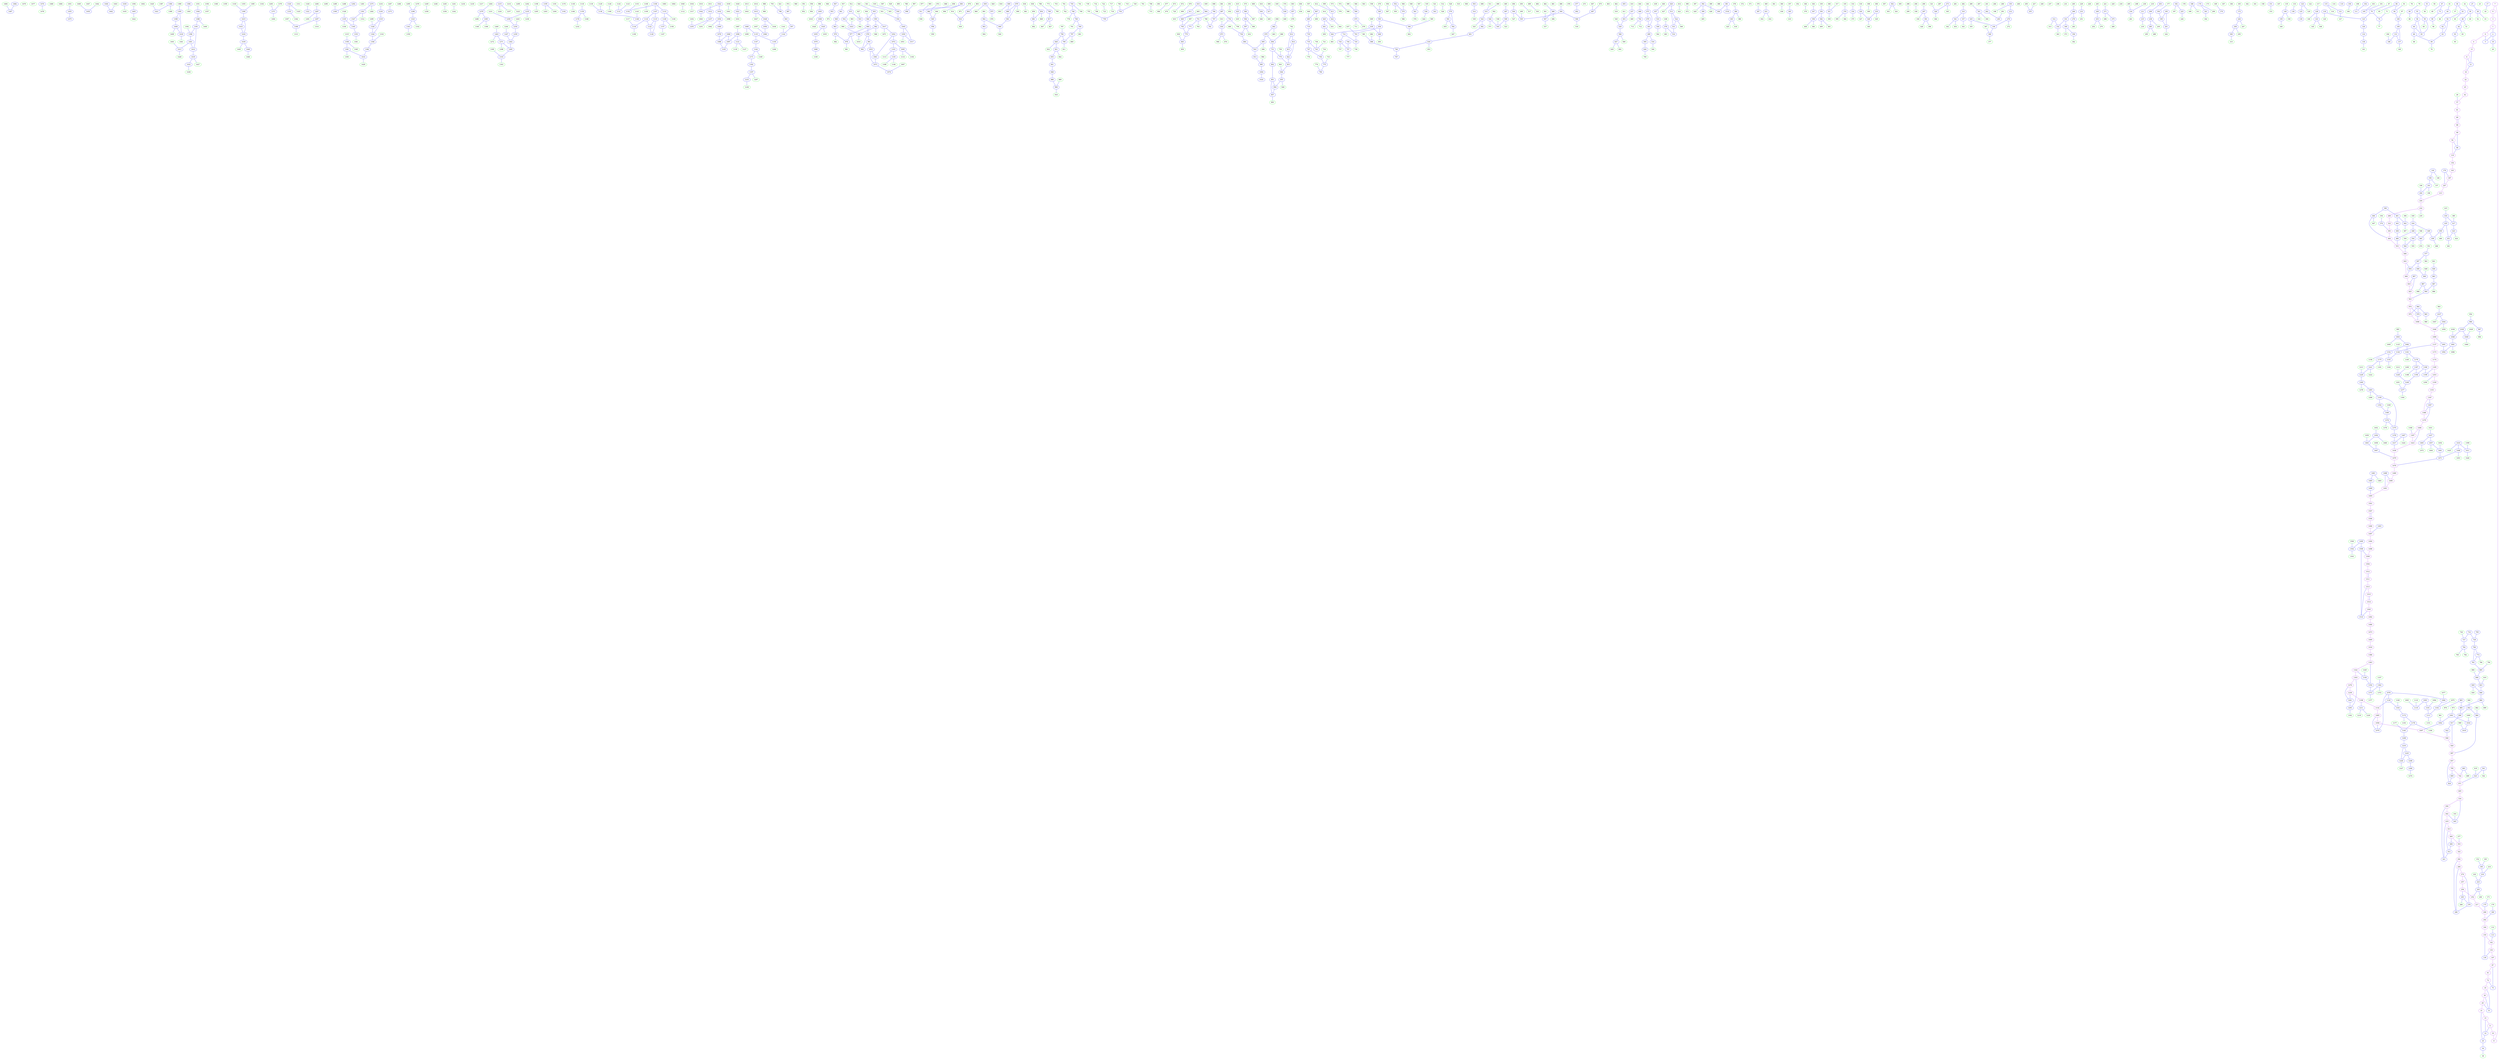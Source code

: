 digraph{
subgraph cluster_0 {
color = white
X76Y128I0 [label="0", pos="76,128!", color="purple"]
X76Y150I0 [label="1", pos="76,150!", color="purple"]
X79Y144I0 [label="2", pos="79,144!", color="blue"]
X80Y165I0 [label="3", pos="80,165!", color="purple"]
X81Y111I0 [label="4", pos="81,111!", color="purple"]
X81Y127I0 [label="5", pos="81,127!", color="blue"]
X82Y90I0 [label="6", pos="82,90!", color="purple"]
X82Y248I0 [label="7", pos="82,248!", color="purple"]
X82Y278I0 [label="8", pos="82,278!", color="purple"]
X83Y185I0 [label="9", pos="83,185!", color="purple"]
X83Y304I0 [label="10", pos="83,304!", color="purple"]
X83Y320I0 [label="11", pos="83,320!", color="purple"]
X84Y89I0 [label="12", pos="84,89!", color="blue"]
X84Y93I0 [label="13", pos="84,93!", color="purple"]
X84Y324I0 [label="14", pos="84,324!", color="blue"]
X85Y324I0 [label="15", pos="85,324!", color="purple"]
X87Y85I0 [label="16", pos="87,85!", color="purple"]
X87Y219I0 [label="17", pos="87,219!", color="blue"]
X88Y221I0 [label="18", pos="88,221!", color="green"]
X89Y133I0 [label="19", pos="89,133!", color="blue"]
X90Y136I0 [label="20", pos="90,136!", color="green"]
X90Y338I0 [label="21", pos="90,338!", color="purple"]
X92Y84I0 [label="22", pos="92,84!", color="purple"]
X92Y140I0 [label="23", pos="92,140!", color="green"]
X93Y338I0 [label="24", pos="93,338!", color="blue"]
X94Y80I0 [label="25", pos="94,80!", color="purple"]
X95Y103I0 [label="26", pos="95,103!", color="green"]
X95Y213I0 [label="27", pos="95,213!", color="blue"]
X95Y217I0 [label="28", pos="95,217!", color="blue"]
X95Y358I0 [label="29", pos="95,358!", color="purple"]
X95Y362I0 [label="30", pos="95,362!", color="purple"]
X96Y361I0 [label="31", pos="96,361!", color="blue"]
X98Y142I0 [label="32", pos="98,142!", color="green"]
X98Y216I0 [label="33", pos="98,216!", color="green"]
X99Y351I0 [label="34", pos="99,351!", color="blue"]
X99Y366I0 [label="35", pos="99,366!", color="purple"]
X101Y149I0 [label="36", pos="101,149!", color="blue"]
X102Y151I0 [label="37", pos="102,151!", color="green"]
X102Y350I0 [label="38", pos="102,350!", color="green"]
X103Y131I0 [label="39", pos="103,131!", color="blue"]
X104Y133I0 [label="40", pos="104,133!", color="green"]
X104Y208I0 [label="41", pos="104,208!", color="green"]
X105Y80I0 [label="42", pos="105,80!", color="purple"]
X105Y145I0 [label="43", pos="105,145!", color="blue"]
X105Y211I0 [label="44", pos="105,211!", color="blue"]
X106Y138I0 [label="45", pos="106,138!", color="green"]
X106Y208I0 [label="46", pos="106,208!", color="green"]
X109Y187I0 [label="47", pos="109,187!", color="blue"]
X110Y122I0 [label="48", pos="110,122!", color="blue"]
X110Y189I0 [label="49", pos="110,189!", color="green"]
X110Y206I0 [label="50", pos="110,206!", color="green"]
X112Y125I0 [label="51", pos="112,125!", color="green"]
X112Y289I0 [label="52", pos="112,289!", color="green"]
X114Y254I0 [label="53", pos="114,254!", color="blue"]
X115Y134I0 [label="54", pos="115,134!", color="blue"]
X115Y146I0 [label="55", pos="115,146!", color="blue"]
X115Y254I0 [label="56", pos="115,254!", color="green"]
X116Y80I0 [label="57", pos="116,80!", color="purple"]
X116Y145I0 [label="58", pos="116,145!", color="blue"]
X116Y147I0 [label="59", pos="116,147!", color="blue"]
X116Y151I0 [label="60", pos="116,151!", color="green"]
X116Y381I0 [label="61", pos="116,381!", color="purple"]
X117Y129I0 [label="62", pos="117,129!", color="blue"]
X117Y132I0 [label="63", pos="117,132!", color="blue"]
X117Y143I0 [label="64", pos="117,143!", color="blue"]
X117Y146I0 [label="65", pos="117,146!", color="blue"]
X118Y140I0 [label="66", pos="118,140!", color="blue"]
X118Y236I0 [label="67", pos="118,236!", color="green"]
X119Y140I0 [label="68", pos="119,140!", color="green"]
X120Y137I0 [label="69", pos="120,137!", color="blue"]
X120Y236I0 [label="70", pos="120,236!", color="blue"]
X120Y257I0 [label="71", pos="120,257!", color="green"]
X120Y377I0 [label="72", pos="120,377!", color="purple"]
X121Y171I0 [label="73", pos="121,171!", color="blue"]
X121Y255I0 [label="74", pos="121,255!", color="blue"]
X121Y375I0 [label="75", pos="121,375!", color="blue"]
X122Y138I0 [label="76", pos="122,138!", color="green"]
X122Y257I0 [label="77", pos="122,257!", color="green"]
X124Y142I0 [label="78", pos="124,142!", color="green"]
X124Y147I0 [label="79", pos="124,147!", color="green"]
X125Y152I0 [label="80", pos="125,152!", color="blue"]
X127Y80I0 [label="81", pos="127,80!", color="purple"]
X127Y105I0 [label="82", pos="127,105!", color="blue"]
X128Y107I0 [label="83", pos="128,107!", color="green"]
X128Y258I0 [label="84", pos="128,258!", color="blue"]
X130Y261I0 [label="85", pos="130,261!", color="green"]
X132Y133I0 [label="86", pos="132,133!", color="green"]
X132Y392I0 [label="87", pos="132,392!", color="purple"]
X134Y76I0 [label="88", pos="134,76!", color="purple"]
X134Y77I0 [label="89", pos="134,77!", color="purple"]
X136Y149I0 [label="90", pos="136,149!", color="blue"]
X136Y299I0 [label="91", pos="136,299!", color="green"]
X137Y71I0 [label="92", pos="137,71!", color="purple"]
X137Y95I0 [label="93", pos="137,95!", color="blue"]
X137Y297I0 [label="94", pos="137,297!", color="blue"]
X138Y97I0 [label="95", pos="138,97!", color="green"]
X138Y150I0 [label="96", pos="138,150!", color="green"]
X138Y301I0 [label="97", pos="138,301!", color="green"]
X139Y71I0 [label="98", pos="139,71!", color="blue"]
X139Y74I0 [label="99", pos="139,74!", color="purple"]
X139Y299I0 [label="100", pos="139,299!", color="blue"]
X143Y136I0 [label="101", pos="143,136!", color="green"]
X143Y240I0 [label="102", pos="143,240!", color="blue"]
X144Y140I0 [label="103", pos="144,140!", color="green"]
X145Y75I0 [label="104", pos="145,75!", color="blue"]
X145Y136I0 [label="105", pos="145,136!", color="blue"]
X146Y77I0 [label="106", pos="146,77!", color="green"]
X146Y397I0 [label="107", pos="146,397!", color="purple"]
X147Y228I0 [label="108", pos="147,228!", color="green"]
X147Y318I0 [label="109", pos="147,318!", color="blue"]
X147Y368I0 [label="110", pos="147,368!", color="blue"]
X148Y228I0 [label="111", pos="148,228!", color="blue"]
X148Y391I0 [label="112", pos="148,391!", color="green"]
X149Y389I0 [label="113", pos="149,389!", color="blue"]
X150Y195I0 [label="114", pos="150,195!", color="green"]
X153Y99I0 [label="115", pos="153,99!", color="blue"]
X154Y101I0 [label="116", pos="154,101!", color="green"]
X156Y120I0 [label="117", pos="156,120!", color="green"]
X156Y139I0 [label="118", pos="156,139!", color="blue"]
X157Y54I0 [label="119", pos="157,54!", color="purple"]
X159Y133I0 [label="120", pos="159,133!", color="green"]
X160Y95I0 [label="121", pos="160,95!", color="blue"]
X160Y100I0 [label="122", pos="160,100!", color="green"]
X160Y145I0 [label="123", pos="160,145!", color="blue"]
X160Y248I0 [label="124", pos="160,248!", color="blue"]
X160Y255I0 [label="125", pos="160,255!", color="blue"]
X161Y145I0 [label="126", pos="161,145!", color="blue"]
X162Y98I0 [label="127", pos="162,98!", color="green"]
X162Y106I0 [label="128", pos="162,106!", color="blue"]
X162Y248I0 [label="129", pos="162,248!", color="green"]
X162Y276I0 [label="130", pos="162,276!", color="blue"]
X163Y349I0 [label="131", pos="163,349!", color="blue"]
X164Y144I0 [label="132", pos="164,144!", color="blue"]
X164Y381I0 [label="133", pos="164,381!", color="green"]
X164Y405I0 [label="134", pos="164,405!", color="purple"]
X165Y132I0 [label="135", pos="165,132!", color="green"]
X165Y143I0 [label="136", pos="165,143!", color="blue"]
X165Y348I0 [label="137", pos="165,348!", color="blue"]
X165Y379I0 [label="138", pos="165,379!", color="blue"]
X165Y403I0 [label="139", pos="165,403!", color="blue"]
X166Y106I0 [label="140", pos="166,106!", color="green"]
X166Y145I0 [label="141", pos="166,145!", color="green"]
X166Y416I0 [label="142", pos="166,416!", color="purple"]
X167Y101I0 [label="143", pos="167,101!", color="blue"]
X167Y117I0 [label="144", pos="167,117!", color="blue"]
X168Y103I0 [label="145", pos="168,103!", color="green"]
X168Y119I0 [label="146", pos="168,119!", color="green"]
X168Y342I0 [label="147", pos="168,342!", color="green"]
X168Y348I0 [label="148", pos="168,348!", color="green"]
X169Y127I0 [label="149", pos="169,127!", color="blue"]
X170Y129I0 [label="150", pos="170,129!", color="green"]
X170Y149I0 [label="151", pos="170,149!", color="blue"]
X170Y344I0 [label="152", pos="170,344!", color="green"]
X171Y151I0 [label="153", pos="171,151!", color="green"]
X174Y52I0 [label="154", pos="174,52!", color="purple"]
X174Y416I0 [label="155", pos="174,416!", color="purple"]
X177Y99I0 [label="156", pos="177,99!", color="blue"]
X178Y102I0 [label="157", pos="178,102!", color="green"]
X178Y110I0 [label="158", pos="178,110!", color="green"]
X178Y118I0 [label="159", pos="178,118!", color="blue"]
X178Y119I0 [label="160", pos="178,119!", color="green"]
X178Y149I0 [label="161", pos="178,149!", color="green"]
X178Y189I0 [label="162", pos="178,189!", color="green"]
X180Y52I0 [label="163", pos="180,52!", color="purple"]
X181Y416I0 [label="164", pos="181,416!", color="purple"]
X182Y151I0 [label="165", pos="182,151!", color="green"]
X182Y270I0 [label="166", pos="182,270!", color="green"]
X182Y300I0 [label="167", pos="182,300!", color="green"]
X184Y82I0 [label="168", pos="184,82!", color="green"]
X184Y154I0 [label="169", pos="184,154!", color="green"]
X184Y158I0 [label="170", pos="184,158!", color="blue"]
X184Y397I0 [label="171", pos="184,397!", color="green"]
X185Y146I0 [label="172", pos="185,146!", color="blue"]
X185Y277I0 [label="173", pos="185,277!", color="green"]
X185Y343I0 [label="174", pos="185,343!", color="blue"]
X185Y395I0 [label="175", pos="185,395!", color="blue"]
X186Y62I0 [label="176", pos="186,62!", color="blue"]
X186Y303I0 [label="177", pos="186,303!", color="green"]
X186Y324I0 [label="178", pos="186,324!", color="green"]
X186Y404I0 [label="179", pos="186,404!", color="green"]
X186Y407I0 [label="180", pos="186,407!", color="blue"]
X187Y341I0 [label="181", pos="187,341!", color="blue"]
X188Y343I0 [label="182", pos="188,343!", color="green"]
X190Y381I0 [label="183", pos="190,381!", color="green"]
X190Y393I0 [label="184", pos="190,393!", color="green"]
X191Y379I0 [label="185", pos="191,379!", color="blue"]
X191Y391I0 [label="186", pos="191,391!", color="blue"]
X192Y53I0 [label="187", pos="192,53!", color="purple"]
X192Y116I0 [label="188", pos="192,116!", color="blue"]
X192Y118I0 [label="189", pos="192,118!", color="green"]
X193Y79I0 [label="190", pos="193,79!", color="green"]
X193Y86I0 [label="191", pos="193,86!", color="blue"]
X193Y163I0 [label="192", pos="193,163!", color="blue"]
X193Y191I0 [label="193", pos="193,191!", color="blue"]
X193Y325I0 [label="194", pos="193,325!", color="blue"]
X193Y342I0 [label="195", pos="193,342!", color="blue"]
X194Y88I0 [label="196", pos="194,88!", color="green"]
X194Y165I0 [label="197", pos="194,165!", color="green"]
X194Y193I0 [label="198", pos="194,193!", color="green"]
X194Y338I0 [label="199", pos="194,338!", color="blue"]
X194Y363I0 [label="200", pos="194,363!", color="green"]
X195Y340I0 [label="201", pos="195,340!", color="blue"]
X195Y420I0 [label="202", pos="195,420!", color="purple"]
X196Y287I0 [label="203", pos="196,287!", color="blue"]
X198Y80I0 [label="204", pos="198,80!", color="blue"]
X199Y364I0 [label="205", pos="199,364!", color="green"]
X205Y421I0 [label="206", pos="205,421!", color="purple"]
X207Y54I0 [label="207", pos="207,54!", color="purple"]
X209Y406I0 [label="208", pos="209,406!", color="green"]
X210Y217I0 [label="209", pos="210,217!", color="blue"]
X210Y242I0 [label="210", pos="210,242!", color="green"]
X211Y279I0 [label="211", pos="211,279!", color="blue"]
X213Y178I0 [label="212", pos="213,178!", color="blue"]
X214Y61I0 [label="213", pos="214,61!", color="purple"]
X214Y405I0 [label="214", pos="214,405!", color="green"]
X215Y275I0 [label="215", pos="215,275!", color="blue"]
X215Y403I0 [label="216", pos="215,403!", color="blue"]
X215Y423I0 [label="217", pos="215,423!", color="purple"]
X216Y224I0 [label="218", pos="216,224!", color="green"]
X216Y278I0 [label="219", pos="216,278!", color="green"]
X216Y326I0 [label="220", pos="216,326!", color="green"]
X218Y221I0 [label="221", pos="218,221!", color="green"]
X218Y411I0 [label="222", pos="218,411!", color="green"]
X219Y409I0 [label="223", pos="219,409!", color="blue"]
X221Y65I0 [label="224", pos="221,65!", color="purple"]
X221Y141I0 [label="225", pos="221,141!", color="blue"]
X222Y143I0 [label="226", pos="222,143!", color="green"]
X222Y330I0 [label="227", pos="222,330!", color="green"]
X222Y350I0 [label="228", pos="222,350!", color="green"]
X222Y385I0 [label="229", pos="222,385!", color="green"]
X222Y397I0 [label="230", pos="222,397!", color="green"]
X222Y405I0 [label="231", pos="222,405!", color="green"]
X223Y65I0 [label="232", pos="223,65!", color="purple"]
X223Y383I0 [label="233", pos="223,383!", color="blue"]
X223Y395I0 [label="234", pos="223,395!", color="blue"]
X224Y67I0 [label="235", pos="224,67!", color="green"]
X224Y369I0 [label="236", pos="224,369!", color="green"]
X226Y128I0 [label="237", pos="226,128!", color="green"]
X226Y202I0 [label="238", pos="226,202!", color="blue"]
X226Y203I0 [label="239", pos="226,203!", color="green"]
X226Y408I0 [label="240", pos="226,408!", color="green"]
X228Y372I0 [label="241", pos="228,372!", color="green"]
X228Y380I0 [label="242", pos="228,380!", color="green"]
X228Y420I0 [label="243", pos="228,420!", color="blue"]
X229Y117I0 [label="244", pos="229,117!", color="blue"]
X229Y149I0 [label="245", pos="229,149!", color="green"]
X229Y420I0 [label="246", pos="229,420!", color="green"]
X230Y119I0 [label="247", pos="230,119!", color="green"]
X230Y130I0 [label="248", pos="230,130!", color="green"]
X230Y146I0 [label="249", pos="230,146!", color="blue"]
X230Y356I0 [label="250", pos="230,356!", color="green"]
X230Y394I0 [label="251", pos="230,394!", color="green"]
X230Y426I0 [label="252", pos="230,426!", color="purple"]
X231Y145I0 [label="253", pos="231,145!", color="blue"]
X232Y147I0 [label="254", pos="232,147!", color="green"]
X232Y356I0 [label="255", pos="232,356!", color="blue"]
X232Y424I0 [label="256", pos="232,424!", color="purple"]
X232Y434I0 [label="257", pos="232,434!", color="purple"]
X233Y115I0 [label="258", pos="233,115!", color="blue"]
X234Y117I0 [label="259", pos="234,117!", color="green"]
X234Y186I0 [label="260", pos="234,186!", color="green"]
X234Y410I0 [label="261", pos="234,410!", color="green"]
X235Y380I0 [label="262", pos="235,380!", color="blue"]
X235Y427I0 [label="263", pos="235,427!", color="blue"]
X236Y150I0 [label="264", pos="236,150!", color="green"]
X236Y232I0 [label="265", pos="236,232!", color="green"]
X236Y309I0 [label="266", pos="236,309!", color="blue"]
X236Y394I0 [label="267", pos="236,394!", color="green"]
X236Y424I0 [label="268", pos="236,424!", color="green"]
X237Y66I0 [label="269", pos="237,66!", color="purple"]
X237Y159I0 [label="270", pos="237,159!", color="blue"]
X237Y203I0 [label="271", pos="237,203!", color="blue"]
X238Y161I0 [label="272", pos="238,161!", color="green"]
X238Y346I0 [label="273", pos="238,346!", color="blue"]
X238Y433I0 [label="274", pos="238,433!", color="purple"]
X239Y209I0 [label="275", pos="239,209!", color="blue"]
X239Y305I0 [label="276", pos="239,305!", color="blue"]
X239Y411I0 [label="277", pos="239,411!", color="green"]
X239Y431I0 [label="278", pos="239,431!", color="blue"]
X240Y137I0 [label="279", pos="240,137!", color="green"]
X240Y151I0 [label="280", pos="240,151!", color="green"]
X240Y218I0 [label="281", pos="240,218!", color="green"]
X240Y234I0 [label="282", pos="240,234!", color="green"]
X240Y307I0 [label="283", pos="240,307!", color="green"]
X240Y434I0 [label="284", pos="240,434!", color="purple"]
X241Y189I0 [label="285", pos="241,189!", color="blue"]
X241Y433I0 [label="286", pos="241,433!", color="blue"]
X242Y126I0 [label="287", pos="242,126!", color="green"]
X242Y191I0 [label="288", pos="242,191!", color="green"]
X242Y207I0 [label="289", pos="242,207!", color="green"]
X242Y310I0 [label="290", pos="242,310!", color="green"]
X242Y397I0 [label="291", pos="242,397!", color="green"]
X242Y434I0 [label="292", pos="242,434!", color="purple"]
X243Y395I0 [label="293", pos="243,395!", color="blue"]
X244Y140I0 [label="294", pos="244,140!", color="green"]
X244Y178I0 [label="295", pos="244,178!", color="green"]
X244Y196I0 [label="296", pos="244,196!", color="green"]
X244Y310I0 [label="297", pos="244,310!", color="blue"]
X244Y403I0 [label="298", pos="244,403!", color="green"]
X244Y404I0 [label="299", pos="244,404!", color="green"]
X245Y108I0 [label="300", pos="245,108!", color="blue"]
X245Y145I0 [label="301", pos="245,145!", color="blue"]
X246Y98I0 [label="302", pos="246,98!", color="blue"]
X246Y100I0 [label="303", pos="246,100!", color="green"]
X246Y147I0 [label="304", pos="246,147!", color="green"]
X246Y168I0 [label="305", pos="246,168!", color="green"]
X246Y196I0 [label="306", pos="246,196!", color="green"]
X246Y208I0 [label="307", pos="246,208!", color="green"]
X246Y402I0 [label="308", pos="246,402!", color="green"]
X246Y404I0 [label="309", pos="246,404!", color="green"]
X247Y224I0 [label="310", pos="247,224!", color="blue"]
X248Y78I0 [label="311", pos="248,78!", color="green"]
X248Y346I0 [label="312", pos="248,346!", color="blue"]
X248Y347I0 [label="313", pos="248,347!", color="green"]
X249Y118I0 [label="314", pos="249,118!", color="green"]
X250Y101I0 [label="315", pos="250,101!", color="green"]
X250Y138I0 [label="316", pos="250,138!", color="green"]
X250Y170I0 [label="317", pos="250,170!", color="green"]
X250Y179I0 [label="318", pos="250,179!", color="green"]
X251Y192I0 [label="319", pos="251,192!", color="blue"]
X252Y177I0 [label="320", pos="252,177!", color="blue"]
X252Y369I0 [label="321", pos="252,369!", color="green"]
X252Y435I0 [label="322", pos="252,435!", color="purple"]
X253Y66I0 [label="323", pos="253,66!", color="purple"]
X253Y90I0 [label="324", pos="253,90!", color="green"]
X253Y155I0 [label="325", pos="253,155!", color="blue"]
X253Y367I0 [label="326", pos="253,367!", color="blue"]
X254Y174I0 [label="327", pos="254,174!", color="green"]
X254Y179I0 [label="328", pos="254,179!", color="blue"]
X254Y192I0 [label="329", pos="254,192!", color="green"]
X254Y331I0 [label="330", pos="254,331!", color="green"]
X254Y342I0 [label="331", pos="254,342!", color="blue"]
X254Y349I0 [label="332", pos="254,349!", color="blue"]
X254Y411I0 [label="333", pos="254,411!", color="green"]
X255Y109I0 [label="334", pos="255,109!", color="blue"]
X255Y139I0 [label="335", pos="255,139!", color="green"]
X255Y148I0 [label="336", pos="255,148!", color="blue"]
X255Y217I0 [label="337", pos="255,217!", color="blue"]
X256Y119I0 [label="338", pos="256,119!", color="green"]
X256Y132I0 [label="339", pos="256,132!", color="green"]
X256Y180I0 [label="340", pos="256,180!", color="green"]
X256Y208I0 [label="341", pos="256,208!", color="blue"]
X256Y209I0 [label="342", pos="256,209!", color="green"]
X256Y219I0 [label="343", pos="256,219!", color="green"]
X256Y290I0 [label="344", pos="256,290!", color="green"]
X256Y361I0 [label="345", pos="256,361!", color="green"]
X257Y93I0 [label="346", pos="257,93!", color="green"]
X257Y287I0 [label="347", pos="257,287!", color="blue"]
X258Y170I0 [label="348", pos="258,170!", color="green"]
X259Y344I0 [label="349", pos="259,344!", color="blue"]
X260Y125I0 [label="350", pos="260,125!", color="blue"]
X260Y160I0 [label="351", pos="260,160!", color="blue"]
X260Y254I0 [label="352", pos="260,254!", color="green"]
X260Y435I0 [label="353", pos="260,435!", color="purple"]
X261Y82I0 [label="354", pos="261,82!", color="green"]
X262Y150I0 [label="355", pos="262,150!", color="green"]
X262Y341I0 [label="356", pos="262,341!", color="blue"]
X263Y185I0 [label="357", pos="263,185!", color="green"]
X264Y115I0 [label="358", pos="264,115!", color="blue"]
X264Y156I0 [label="359", pos="264,156!", color="green"]
X264Y167I0 [label="360", pos="264,167!", color="green"]
X264Y285I0 [label="361", pos="264,285!", color="green"]
X264Y343I0 [label="362", pos="264,343!", color="green"]
X264Y371I0 [label="363", pos="264,371!", color="green"]
X264Y379I0 [label="364", pos="264,379!", color="green"]
X265Y186I0 [label="365", pos="265,186!", color="blue"]
X266Y117I0 [label="366", pos="266,117!", color="green"]
X266Y139I0 [label="367", pos="266,139!", color="green"]
X266Y140I0 [label="368", pos="266,140!", color="blue"]
X266Y152I0 [label="369", pos="266,152!", color="green"]
X266Y302I0 [label="370", pos="266,302!", color="green"]
X266Y306I0 [label="371", pos="266,306!", color="green"]
X266Y326I0 [label="372", pos="266,326!", color="green"]
X266Y353I0 [label="373", pos="266,353!", color="green"]
X267Y70I0 [label="374", pos="267,70!", color="blue"]
X267Y99I0 [label="375", pos="267,99!", color="green"]
X267Y131I0 [label="376", pos="267,131!", color="blue"]
X267Y140I0 [label="377", pos="267,140!", color="green"]
X267Y175I0 [label="378", pos="267,175!", color="green"]
X268Y84I0 [label="379", pos="268,84!", color="green"]
X269Y171I0 [label="380", pos="269,171!", color="blue"]
X269Y361I0 [label="381", pos="269,361!", color="blue"]
X270Y120I0 [label="382", pos="270,120!", color="blue"]
X270Y121I0 [label="383", pos="270,121!", color="green"]
X270Y132I0 [label="384", pos="270,132!", color="green"]
X270Y141I0 [label="385", pos="270,141!", color="green"]
X270Y173I0 [label="386", pos="270,173!", color="green"]
X270Y300I0 [label="387", pos="270,300!", color="blue"]
X270Y328I0 [label="388", pos="270,328!", color="green"]
X270Y342I0 [label="389", pos="270,342!", color="green"]
X271Y89I0 [label="390", pos="271,89!", color="blue"]
X271Y219I0 [label="391", pos="271,219!", color="blue"]
X271Y374I0 [label="392", pos="271,374!", color="blue"]
X272Y66I0 [label="393", pos="272,66!", color="purple"]
X272Y95I0 [label="394", pos="272,95!", color="green"]
X272Y128I0 [label="395", pos="272,128!", color="green"]
X272Y221I0 [label="396", pos="272,221!", color="green"]
X272Y228I0 [label="397", pos="272,228!", color="green"]
X272Y355I0 [label="398", pos="272,355!", color="green"]
X272Y383I0 [label="399", pos="272,383!", color="blue"]
X272Y441I0 [label="400", pos="272,441!", color="purple"]
X273Y89I0 [label="401", pos="273,89!", color="blue"]
X273Y93I0 [label="402", pos="273,93!", color="blue"]
X273Y167I0 [label="403", pos="273,167!", color="blue"]
X273Y366I0 [label="404", pos="273,366!", color="blue"]
X273Y382I0 [label="405", pos="273,382!", color="green"]
X273Y439I0 [label="406", pos="273,439!", color="blue"]
X274Y95I0 [label="407", pos="274,95!", color="green"]
X274Y98I0 [label="408", pos="274,98!", color="green"]
X274Y114I0 [label="409", pos="274,114!", color="green"]
X274Y174I0 [label="410", pos="274,174!", color="green"]
X274Y190I0 [label="411", pos="274,190!", color="green"]
X274Y440I0 [label="412", pos="274,440!", color="blue"]
X274Y442I0 [label="413", pos="274,442!", color="purple"]
X275Y122I0 [label="414", pos="275,122!", color="green"]
X275Y132I0 [label="415", pos="275,132!", color="green"]
X276Y132I0 [label="416", pos="276,132!", color="blue"]
X276Y135I0 [label="417", pos="276,135!", color="blue"]
X276Y169I0 [label="418", pos="276,169!", color="green"]
X276Y443I0 [label="419", pos="276,443!", color="purple"]
X277Y257I0 [label="420", pos="277,257!", color="blue"]
X277Y441I0 [label="421", pos="277,441!", color="blue"]
X278Y116I0 [label="422", pos="278,116!", color="green"]
X278Y136I0 [label="423", pos="278,136!", color="blue"]
X278Y138I0 [label="424", pos="278,138!", color="green"]
X278Y158I0 [label="425", pos="278,158!", color="green"]
X278Y214I0 [label="426", pos="278,214!", color="green"]
X278Y259I0 [label="427", pos="278,259!", color="green"]
X278Y352I0 [label="428", pos="278,352!", color="green"]
X278Y380I0 [label="429", pos="278,380!", color="green"]
X279Y106I0 [label="430", pos="279,106!", color="green"]
X279Y143I0 [label="431", pos="279,143!", color="blue"]
X280Y145I0 [label="432", pos="280,145!", color="green"]
X280Y179I0 [label="433", pos="280,179!", color="green"]
X281Y98I0 [label="434", pos="281,98!", color="blue"]
X281Y124I0 [label="435", pos="281,124!", color="blue"]
X282Y147I0 [label="436", pos="282,147!", color="green"]
X282Y177I0 [label="437", pos="282,177!", color="blue"]
X282Y261I0 [label="438", pos="282,261!", color="green"]
X282Y264I0 [label="439", pos="282,264!", color="green"]
X282Y310I0 [label="440", pos="282,310!", color="green"]
X282Y382I0 [label="441", pos="282,382!", color="green"]
X282Y439I0 [label="442", pos="282,439!", color="purple"]
X283Y75I0 [label="443", pos="283,75!", color="blue"]
X283Y169I0 [label="444", pos="283,169!", color="green"]
X283Y437I0 [label="445", pos="283,437!", color="blue"]
X284Y68I0 [label="446", pos="284,68!", color="blue"]
X284Y70I0 [label="447", pos="284,70!", color="green"]
X284Y90I0 [label="448", pos="284,90!", color="blue"]
X284Y100I0 [label="449", pos="284,100!", color="blue"]
X284Y119I0 [label="450", pos="284,119!", color="blue"]
X284Y128I0 [label="451", pos="284,128!", color="blue"]
X284Y138I0 [label="452", pos="284,138!", color="green"]
X284Y179I0 [label="453", pos="284,179!", color="blue"]
X284Y188I0 [label="454", pos="284,188!", color="green"]
X284Y350I0 [label="455", pos="284,350!", color="blue"]
X284Y450I0 [label="456", pos="284,450!", color="purple"]
X285Y310I0 [label="457", pos="285,310!", color="blue"]
X286Y74I0 [label="458", pos="286,74!", color="blue"]
X286Y103I0 [label="459", pos="286,103!", color="blue"]
X286Y120I0 [label="460", pos="286,120!", color="green"]
X286Y128I0 [label="461", pos="286,128!", color="green"]
X286Y153I0 [label="462", pos="286,153!", color="green"]
X286Y243I0 [label="463", pos="286,243!", color="green"]
X287Y66I0 [label="464", pos="287,66!", color="purple"]
X287Y91I0 [label="465", pos="287,91!", color="blue"]
X288Y102I0 [label="466", pos="288,102!", color="green"]
X288Y143I0 [label="467", pos="288,143!", color="green"]
X288Y163I0 [label="468", pos="288,163!", color="blue"]
X288Y172I0 [label="469", pos="288,172!", color="green"]
X288Y218I0 [label="470", pos="288,218!", color="green"]
X288Y224I0 [label="471", pos="288,224!", color="green"]
X288Y371I0 [label="472", pos="288,371!", color="green"]
X289Y388I0 [label="473", pos="289,388!", color="blue"]
X290Y88I0 [label="474", pos="290,88!", color="green"]
X290Y134I0 [label="475", pos="290,134!", color="green"]
X290Y208I0 [label="476", pos="290,208!", color="green"]
X290Y403I0 [label="477", pos="290,403!", color="blue"]
X291Y255I0 [label="478", pos="291,255!", color="blue"]
X291Y386I0 [label="479", pos="291,386!", color="blue"]
X292Y73I0 [label="480", pos="292,73!", color="blue"]
X292Y172I0 [label="481", pos="292,172!", color="green"]
X292Y195I0 [label="482", pos="292,195!", color="green"]
X292Y257I0 [label="483", pos="292,257!", color="green"]
X292Y260I0 [label="484", pos="292,260!", color="green"]
X292Y284I0 [label="485", pos="292,284!", color="green"]
X293Y99I0 [label="486", pos="293,99!", color="green"]
X293Y132I0 [label="487", pos="293,132!", color="blue"]
X293Y193I0 [label="488", pos="293,193!", color="blue"]
X293Y222I0 [label="489", pos="293,222!", color="green"]
X293Y372I0 [label="490", pos="293,372!", color="green"]
X293Y388I0 [label="491", pos="293,388!", color="blue"]
X293Y400I0 [label="492", pos="293,400!", color="blue"]
X294Y82I0 [label="493", pos="294,82!", color="green"]
X294Y88I0 [label="494", pos="294,88!", color="green"]
X294Y90I0 [label="495", pos="294,90!", color="green"]
X294Y195I0 [label="496", pos="294,195!", color="green"]
X294Y284I0 [label="497", pos="294,284!", color="blue"]
X294Y334I0 [label="498", pos="294,334!", color="green"]
X294Y389I0 [label="499", pos="294,389!", color="blue"]
X295Y97I0 [label="500", pos="295,97!", color="blue"]
X295Y190I0 [label="501", pos="295,190!", color="green"]
X295Y262I0 [label="502", pos="295,262!", color="green"]
X295Y309I0 [label="503", pos="295,309!", color="blue"]
X296Y88I0 [label="504", pos="296,88!", color="blue"]
X296Y90I0 [label="505", pos="296,90!", color="blue"]
X296Y113I0 [label="506", pos="296,113!", color="blue"]
X296Y190I0 [label="507", pos="296,190!", color="blue"]
X296Y228I0 [label="508", pos="296,228!", color="green"]
X296Y278I0 [label="509", pos="296,278!", color="blue"]
X296Y332I0 [label="510", pos="296,332!", color="green"]
X296Y377I0 [label="511", pos="296,377!", color="green"]
X296Y382I0 [label="512", pos="296,382!", color="green"]
X297Y246I0 [label="513", pos="297,246!", color="blue"]
X297Y312I0 [label="514", pos="297,312!", color="blue"]
X297Y375I0 [label="515", pos="297,375!", color="blue"]
X297Y389I0 [label="516", pos="297,389!", color="blue"]
X298Y76I0 [label="517", pos="298,76!", color="green"]
X298Y112I0 [label="518", pos="298,112!", color="green"]
X298Y142I0 [label="519", pos="298,142!", color="green"]
X298Y177I0 [label="520", pos="298,177!", color="green"]
X298Y194I0 [label="521", pos="298,194!", color="green"]
X298Y245I0 [label="522", pos="298,245!", color="blue"]
X298Y278I0 [label="523", pos="298,278!", color="green"]
X298Y376I0 [label="524", pos="298,376!", color="blue"]
X298Y378I0 [label="525", pos="298,378!", color="green"]
X298Y382I0 [label="526", pos="298,382!", color="green"]
X299Y83I0 [label="527", pos="299,83!", color="green"]
X299Y140I0 [label="528", pos="299,140!", color="green"]
X299Y174I0 [label="529", pos="299,174!", color="blue"]
X299Y216I0 [label="530", pos="299,216!", color="green"]
X299Y249I0 [label="531", pos="299,249!", color="blue"]
X299Y250I0 [label="532", pos="299,250!", color="blue"]
X299Y328I0 [label="533", pos="299,328!", color="blue"]
X299Y451I0 [label="534", pos="299,451!", color="purple"]
X300Y178I0 [label="535", pos="300,178!", color="green"]
X300Y180I0 [label="536", pos="300,180!", color="blue"]
X300Y186I0 [label="537", pos="300,186!", color="green"]
X300Y276I0 [label="538", pos="300,276!", color="green"]
X300Y319I0 [label="539", pos="300,319!", color="green"]
X300Y388I0 [label="540", pos="300,388!", color="green"]
X300Y432I0 [label="541", pos="300,432!", color="blue"]
X300Y433I0 [label="542", pos="300,433!", color="green"]
X301Y194I0 [label="543", pos="301,194!", color="blue"]
X301Y258I0 [label="544", pos="301,258!", color="blue"]
X301Y266I0 [label="545", pos="301,266!", color="blue"]
X302Y84I0 [label="546", pos="302,84!", color="green"]
X302Y277I0 [label="547", pos="302,277!", color="green"]
X302Y288I0 [label="548", pos="302,288!", color="green"]
X302Y331I0 [label="549", pos="302,331!", color="blue"]
X303Y79I0 [label="550", pos="303,79!", color="green"]
X303Y103I0 [label="551", pos="303,103!", color="green"]
X303Y225I0 [label="552", pos="303,225!", color="blue"]
X304Y66I0 [label="553", pos="304,66!", color="purple"]
X304Y84I0 [label="554", pos="304,84!", color="blue"]
X304Y92I0 [label="555", pos="304,92!", color="green"]
X304Y120I0 [label="556", pos="304,120!", color="green"]
X304Y146I0 [label="557", pos="304,146!", color="green"]
X304Y210I0 [label="558", pos="304,210!", color="green"]
X304Y227I0 [label="559", pos="304,227!", color="green"]
X304Y236I0 [label="560", pos="304,236!", color="green"]
X304Y288I0 [label="561", pos="304,288!", color="blue"]
X304Y335I0 [label="562", pos="304,335!", color="green"]
X304Y372I0 [label="563", pos="304,372!", color="green"]
X305Y79I0 [label="564", pos="305,79!", color="blue"]
X305Y204I0 [label="565", pos="305,204!", color="blue"]
X305Y220I0 [label="566", pos="305,220!", color="green"]
X306Y112I0 [label="567", pos="306,112!", color="green"]
X306Y172I0 [label="568", pos="306,172!", color="blue"]
X306Y173I0 [label="569", pos="306,173!", color="green"]
X306Y220I0 [label="570", pos="306,220!", color="blue"]
X306Y256I0 [label="571", pos="306,256!", color="green"]
X306Y328I0 [label="572", pos="306,328!", color="green"]
X308Y124I0 [label="573", pos="308,124!", color="green"]
X308Y196I0 [label="574", pos="308,196!", color="green"]
X308Y281I0 [label="575", pos="308,281!", color="green"]
X308Y300I0 [label="576", pos="308,300!", color="green"]
X309Y97I0 [label="577", pos="309,97!", color="blue"]
X309Y124I0 [label="578", pos="309,124!", color="green"]
X309Y130I0 [label="579", pos="309,130!", color="blue"]
X309Y279I0 [label="580", pos="309,279!", color="blue"]
X309Y372I0 [label="581", pos="309,372!", color="green"]
X309Y384I0 [label="582", pos="309,384!", color="blue"]
X310Y99I0 [label="583", pos="310,99!", color="green"]
X310Y122I0 [label="584", pos="310,122!", color="green"]
X310Y208I0 [label="585", pos="310,208!", color="green"]
X310Y212I0 [label="586", pos="310,212!", color="green"]
X310Y281I0 [label="587", pos="310,281!", color="green"]
X310Y336I0 [label="588", pos="310,336!", color="green"]
X311Y102I0 [label="589", pos="311,102!", color="green"]
X311Y115I0 [label="590", pos="311,115!", color="blue"]
X311Y127I0 [label="591", pos="311,127!", color="blue"]
X311Y129I0 [label="592", pos="311,129!", color="blue"]
X311Y201I0 [label="593", pos="311,201!", color="blue"]
X311Y261I0 [label="594", pos="311,261!", color="blue"]
X311Y404I0 [label="595", pos="311,404!", color="blue"]
X312Y202I0 [label="596", pos="312,202!", color="blue"]
X312Y260I0 [label="597", pos="312,260!", color="blue"]
X312Y263I0 [label="598", pos="312,263!", color="green"]
X312Y293I0 [label="599", pos="312,293!", color="green"]
X312Y339I0 [label="600", pos="312,339!", color="green"]
X312Y385I0 [label="601", pos="312,385!", color="blue"]
X313Y202I0 [label="602", pos="313,202!", color="green"]
X313Y249I0 [label="603", pos="313,249!", color="green"]
X313Y301I0 [label="604", pos="313,301!", color="green"]
X313Y457I0 [label="605", pos="313,457!", color="purple"]
X314Y66I0 [label="606", pos="314,66!", color="purple"]
X314Y88I0 [label="607", pos="314,88!", color="blue"]
X314Y104I0 [label="608", pos="314,104!", color="green"]
X314Y210I0 [label="609", pos="314,210!", color="green"]
X314Y277I0 [label="610", pos="314,277!", color="blue"]
X314Y279I0 [label="611", pos="314,279!", color="blue"]
X314Y285I0 [label="612", pos="314,285!", color="green"]
X314Y291I0 [label="613", pos="314,291!", color="blue"]
X314Y295I0 [label="614", pos="314,295!", color="green"]
X314Y314I0 [label="615", pos="314,314!", color="green"]
X314Y335I0 [label="616", pos="314,335!", color="green"]
X314Y336I0 [label="617", pos="314,336!", color="blue"]
X314Y386I0 [label="618", pos="314,386!", color="blue"]
X314Y449I0 [label="619", pos="314,449!", color="green"]
X315Y226I0 [label="620", pos="315,226!", color="blue"]
X315Y270I0 [label="621", pos="315,270!", color="green"]
X315Y293I0 [label="622", pos="315,293!", color="blue"]
X315Y447I0 [label="623", pos="315,447!", color="blue"]
X316Y176I0 [label="624", pos="316,176!", color="green"]
X316Y318I0 [label="625", pos="316,318!", color="blue"]
X316Y406I0 [label="626", pos="316,406!", color="blue"]
X317Y170I0 [label="627", pos="317,170!", color="blue"]
X318Y97I0 [label="628", pos="318,97!", color="green"]
X318Y172I0 [label="629", pos="318,172!", color="green"]
X318Y191I0 [label="630", pos="318,191!", color="green"]
X318Y226I0 [label="631", pos="318,226!", color="green"]
X318Y252I0 [label="632", pos="318,252!", color="green"]
X318Y286I0 [label="633", pos="318,286!", color="green"]
X318Y312I0 [label="634", pos="318,312!", color="green"]
X318Y318I0 [label="635", pos="318,318!", color="green"]
X319Y101I0 [label="636", pos="319,101!", color="blue"]
X319Y184I0 [label="637", pos="319,184!", color="green"]
X319Y189I0 [label="638", pos="319,189!", color="blue"]
X319Y209I0 [label="639", pos="319,209!", color="blue"]
X320Y85I0 [label="640", pos="320,85!", color="blue"]
X320Y214I0 [label="641", pos="320,214!", color="blue"]
X320Y302I0 [label="642", pos="320,302!", color="green"]
X321Y66I0 [label="643", pos="321,66!", color="purple"]
X321Y213I0 [label="644", pos="321,213!", color="blue"]
X322Y99I0 [label="645", pos="322,99!", color="green"]
X322Y102I0 [label="646", pos="322,102!", color="green"]
X322Y125I0 [label="647", pos="322,125!", color="green"]
X322Y130I0 [label="648", pos="322,130!", color="green"]
X322Y188I0 [label="649", pos="322,188!", color="green"]
X322Y217I0 [label="650", pos="322,217!", color="green"]
X322Y288I0 [label="651", pos="322,288!", color="green"]
X322Y291I0 [label="652", pos="322,291!", color="green"]
X322Y389I0 [label="653", pos="322,389!", color="green"]
X323Y69I0 [label="654", pos="323,69!", color="blue"]
X323Y116I0 [label="655", pos="323,116!", color="green"]
X323Y196I0 [label="656", pos="323,196!", color="blue"]
X323Y234I0 [label="657", pos="323,234!", color="blue"]
X323Y246I0 [label="658", pos="323,246!", color="green"]
X323Y261I0 [label="659", pos="323,261!", color="green"]
X324Y87I0 [label="660", pos="324,87!", color="blue"]
X324Y214I0 [label="661", pos="324,214!", color="green"]
X324Y246I0 [label="662", pos="324,246!", color="blue"]
X324Y247I0 [label="663", pos="324,247!", color="green"]
X324Y278I0 [label="664", pos="324,278!", color="blue"]
X324Y283I0 [label="665", pos="324,283!", color="green"]
X325Y66I0 [label="666", pos="325,66!", color="purple"]
X325Y135I0 [label="667", pos="325,135!", color="blue"]
X325Y200I0 [label="668", pos="325,200!", color="blue"]
X325Y281I0 [label="669", pos="325,281!", color="blue"]
X325Y314I0 [label="670", pos="325,314!", color="green"]
X325Y464I0 [label="671", pos="325,464!", color="purple"]
X326Y95I0 [label="672", pos="326,95!", color="green"]
X326Y99I0 [label="673", pos="326,99!", color="green"]
X326Y100I0 [label="674", pos="326,100!", color="green"]
X326Y107I0 [label="675", pos="326,107!", color="blue"]
X326Y112I0 [label="676", pos="326,112!", color="green"]
X326Y120I0 [label="677", pos="326,120!", color="green"]
X326Y234I0 [label="678", pos="326,234!", color="green"]
X326Y244I0 [label="679", pos="326,244!", color="blue"]
X326Y252I0 [label="680", pos="326,252!", color="green"]
X326Y309I0 [label="681", pos="326,309!", color="green"]
X326Y389I0 [label="682", pos="326,389!", color="green"]
X326Y449I0 [label="683", pos="326,449!", color="blue"]
X327Y120I0 [label="684", pos="327,120!", color="green"]
X327Y129I0 [label="685", pos="327,129!", color="blue"]
X327Y240I0 [label="686", pos="327,240!", color="green"]
X327Y305I0 [label="687", pos="327,305!", color="blue"]
X327Y387I0 [label="688", pos="327,387!", color="blue"]
X327Y448I0 [label="689", pos="327,448!", color="green"]
X328Y136I0 [label="690", pos="328,136!", color="green"]
X328Y144I0 [label="691", pos="328,144!", color="green"]
X328Y165I0 [label="692", pos="328,165!", color="green"]
X328Y200I0 [label="693", pos="328,200!", color="green"]
X328Y240I0 [label="694", pos="328,240!", color="blue"]
X328Y246I0 [label="695", pos="328,246!", color="blue"]
X328Y249I0 [label="696", pos="328,249!", color="green"]
X328Y285I0 [label="697", pos="328,285!", color="green"]
X328Y289I0 [label="698", pos="328,289!", color="green"]
X328Y314I0 [label="699", pos="328,314!", color="green"]
X328Y414I0 [label="700", pos="328,414!", color="green"]
X328Y442I0 [label="701", pos="328,442!", color="green"]
X329Y149I0 [label="702", pos="329,149!", color="blue"]
X329Y181I0 [label="703", pos="329,181!", color="blue"]
X329Y253I0 [label="704", pos="329,253!", color="blue"]
X329Y283I0 [label="705", pos="329,283!", color="blue"]
X329Y292I0 [label="706", pos="329,292!", color="blue"]
X329Y296I0 [label="707", pos="329,296!", color="blue"]
X329Y319I0 [label="708", pos="329,319!", color="green"]
X329Y375I0 [label="709", pos="329,375!", color="blue"]
X329Y428I0 [label="710", pos="329,428!", color="green"]
X330Y104I0 [label="711", pos="330,104!", color="green"]
X330Y146I0 [label="712", pos="330,146!", color="green"]
X330Y152I0 [label="713", pos="330,152!", color="green"]
X330Y173I0 [label="714", pos="330,173!", color="blue"]
X330Y319I0 [label="715", pos="330,319!", color="green"]
X330Y366I0 [label="716", pos="330,366!", color="blue"]
X330Y417I0 [label="717", pos="330,417!", color="green"]
X330Y418I0 [label="718", pos="330,418!", color="green"]
X331Y123I0 [label="719", pos="331,123!", color="blue"]
X332Y90I0 [label="720", pos="332,90!", color="green"]
X332Y144I0 [label="721", pos="332,144!", color="green"]
X332Y148I0 [label="722", pos="332,148!", color="green"]
X332Y149I0 [label="723", pos="332,149!", color="green"]
X332Y171I0 [label="724", pos="332,171!", color="blue"]
X332Y177I0 [label="725", pos="332,177!", color="blue"]
X332Y362I0 [label="726", pos="332,362!", color="green"]
X332Y365I0 [label="727", pos="332,365!", color="blue"]
X332Y373I0 [label="728", pos="332,373!", color="blue"]
X332Y414I0 [label="729", pos="332,414!", color="green"]
X333Y122I0 [label="730", pos="333,122!", color="blue"]
X333Y236I0 [label="731", pos="333,236!", color="blue"]
X333Y443I0 [label="732", pos="333,443!", color="green"]
X334Y96I0 [label="733", pos="334,96!", color="green"]
X334Y110I0 [label="734", pos="334,110!", color="green"]
X334Y121I0 [label="735", pos="334,121!", color="blue"]
X334Y125I0 [label="736", pos="334,125!", color="green"]
X334Y173I0 [label="737", pos="334,173!", color="green"]
X334Y178I0 [label="738", pos="334,178!", color="green"]
X334Y316I0 [label="739", pos="334,316!", color="green"]
X334Y400I0 [label="740", pos="334,400!", color="blue"]
X334Y427I0 [label="741", pos="334,427!", color="green"]
X334Y464I0 [label="742", pos="334,464!", color="purple"]
X335Y123I0 [label="743", pos="335,123!", color="blue"]
X335Y157I0 [label="744", pos="335,157!", color="blue"]
X335Y207I0 [label="745", pos="335,207!", color="blue"]
X335Y422I0 [label="746", pos="335,422!", color="green"]
X336Y116I0 [label="747", pos="336,116!", color="blue"]
X336Y206I0 [label="748", pos="336,206!", color="blue"]
X336Y214I0 [label="749", pos="336,214!", color="green"]
X336Y224I0 [label="750", pos="336,224!", color="green"]
X336Y294I0 [label="751", pos="336,294!", color="blue"]
X336Y313I0 [label="752", pos="336,313!", color="blue"]
X336Y413I0 [label="753", pos="336,413!", color="green"]
X336Y422I0 [label="754", pos="336,422!", color="blue"]
X336Y425I0 [label="755", pos="336,425!", color="green"]
X337Y110I0 [label="756", pos="337,110!", color="blue"]
X337Y161I0 [label="757", pos="337,161!", color="blue"]
X337Y316I0 [label="758", pos="337,316!", color="green"]
X337Y423I0 [label="759", pos="337,423!", color="blue"]
X338Y200I0 [label="760", pos="338,200!", color="blue"]
X338Y217I0 [label="761", pos="338,217!", color="green"]
X338Y218I0 [label="762", pos="338,218!", color="green"]
X338Y296I0 [label="763", pos="338,296!", color="green"]
X338Y370I0 [label="764", pos="338,370!", color="blue"]
X338Y373I0 [label="765", pos="338,373!", color="green"]
X338Y378I0 [label="766", pos="338,378!", color="blue"]
X338Y404I0 [label="767", pos="338,404!", color="blue"]
X338Y459I0 [label="768", pos="338,459!", color="green"]
X339Y193I0 [label="769", pos="339,193!", color="blue"]
X339Y225I0 [label="770", pos="339,225!", color="blue"]
X339Y292I0 [label="771", pos="339,292!", color="blue"]
X339Y380I0 [label="772", pos="339,380!", color="blue"]
X339Y394I0 [label="773", pos="339,394!", color="green"]
X340Y89I0 [label="774", pos="340,89!", color="green"]
X340Y97I0 [label="775", pos="340,97!", color="blue"]
X340Y116I0 [label="776", pos="340,116!", color="green"]
X340Y160I0 [label="777", pos="340,160!", color="green"]
X340Y205I0 [label="778", pos="340,205!", color="green"]
X340Y289I0 [label="779", pos="340,289!", color="blue"]
X340Y300I0 [label="780", pos="340,300!", color="green"]
X340Y303I0 [label="781", pos="340,303!", color="blue"]
X340Y371I0 [label="782", pos="340,371!", color="green"]
X340Y378I0 [label="783", pos="340,378!", color="blue"]
X340Y382I0 [label="784", pos="340,382!", color="green"]
X340Y396I0 [label="785", pos="340,396!", color="green"]
X341Y134I0 [label="786", pos="341,134!", color="green"]
X341Y180I0 [label="787", pos="341,180!", color="green"]
X341Y265I0 [label="788", pos="341,265!", color="green"]
X342Y134I0 [label="789", pos="342,134!", color="blue"]
X342Y180I0 [label="790", pos="342,180!", color="blue"]
X342Y200I0 [label="791", pos="342,200!", color="green"]
X342Y210I0 [label="792", pos="342,210!", color="green"]
X342Y273I0 [label="793", pos="342,273!", color="green"]
X342Y368I0 [label="794", pos="342,368!", color="green"]
X342Y464I0 [label="795", pos="342,464!", color="purple"]
X343Y87I0 [label="796", pos="343,87!", color="blue"]
X343Y185I0 [label="797", pos="343,185!", color="blue"]
X343Y271I0 [label="798", pos="343,271!", color="blue"]
X344Y184I0 [label="799", pos="344,184!", color="blue"]
X344Y188I0 [label="800", pos="344,188!", color="green"]
X344Y191I0 [label="801", pos="344,191!", color="green"]
X344Y235I0 [label="802", pos="344,235!", color="blue"]
X344Y342I0 [label="803", pos="344,342!", color="green"]
X344Y345I0 [label="804", pos="344,345!", color="blue"]
X344Y379I0 [label="805", pos="344,379!", color="blue"]
X344Y384I0 [label="806", pos="344,384!", color="green"]
X345Y67I0 [label="807", pos="345,67!", color="blue"]
X345Y381I0 [label="808", pos="345,381!", color="blue"]
X345Y451I0 [label="809", pos="345,451!", color="blue"]
X346Y69I0 [label="810", pos="346,69!", color="purple"]
X346Y184I0 [label="811", pos="346,184!", color="green"]
X346Y215I0 [label="812", pos="346,215!", color="blue"]
X346Y321I0 [label="813", pos="346,321!", color="green"]
X347Y215I0 [label="814", pos="347,215!", color="blue"]
X347Y217I0 [label="815", pos="347,217!", color="blue"]
X347Y319I0 [label="816", pos="347,319!", color="blue"]
X348Y109I0 [label="817", pos="348,109!", color="blue"]
X348Y210I0 [label="818", pos="348,210!", color="green"]
X348Y390I0 [label="819", pos="348,390!", color="green"]
X348Y431I0 [label="820", pos="348,431!", color="green"]
X349Y76I0 [label="821", pos="349,76!", color="green"]
X349Y217I0 [label="822", pos="349,217!", color="blue"]
X349Y387I0 [label="823", pos="349,387!", color="blue"]
X349Y454I0 [label="824", pos="349,454!", color="blue"]
X350Y64I0 [label="825", pos="350,64!", color="purple"]
X350Y73I0 [label="826", pos="350,73!", color="blue"]
X350Y108I0 [label="827", pos="350,108!", color="green"]
X350Y164I0 [label="828", pos="350,164!", color="blue"]
X350Y399I0 [label="829", pos="350,399!", color="blue"]
X350Y405I0 [label="830", pos="350,405!", color="green"]
X351Y160I0 [label="831", pos="351,160!", color="blue"]
X352Y167I0 [label="832", pos="352,167!", color="green"]
X352Y222I0 [label="833", pos="352,222!", color="blue"]
X352Y376I0 [label="834", pos="352,376!", color="green"]
X353Y145I0 [label="835", pos="353,145!", color="blue"]
X353Y207I0 [label="836", pos="353,207!", color="green"]
X353Y464I0 [label="837", pos="353,464!", color="purple"]
X354Y299I0 [label="838", pos="354,299!", color="green"]
X354Y360I0 [label="839", pos="354,360!", color="blue"]
X354Y437I0 [label="840", pos="354,437!", color="green"]
X355Y145I0 [label="841", pos="355,145!", color="blue"]
X355Y156I0 [label="842", pos="355,156!", color="green"]
X355Y219I0 [label="843", pos="355,219!", color="green"]
X355Y223I0 [label="844", pos="355,223!", color="blue"]
X355Y297I0 [label="845", pos="355,297!", color="blue"]
X355Y402I0 [label="846", pos="355,402!", color="blue"]
X356Y86I0 [label="847", pos="356,86!", color="green"]
X357Y143I0 [label="848", pos="357,143!", color="blue"]
X357Y165I0 [label="849", pos="357,165!", color="blue"]
X357Y191I0 [label="850", pos="357,191!", color="green"]
X357Y230I0 [label="851", pos="357,230!", color="blue"]
X357Y443I0 [label="852", pos="357,443!", color="blue"]
X358Y167I0 [label="853", pos="358,167!", color="green"]
X358Y214I0 [label="854", pos="358,214!", color="blue"]
X358Y226I0 [label="855", pos="358,226!", color="blue"]
X358Y228I0 [label="856", pos="358,228!", color="blue"]
X358Y231I0 [label="857", pos="358,231!", color="blue"]
X358Y294I0 [label="858", pos="358,294!", color="green"]
X358Y298I0 [label="859", pos="358,298!", color="green"]
X358Y360I0 [label="860", pos="358,360!", color="green"]
X358Y389I0 [label="861", pos="358,389!", color="green"]
X358Y459I0 [label="862", pos="358,459!", color="green"]
X359Y69I0 [label="863", pos="359,69!", color="blue"]
X359Y254I0 [label="864", pos="359,254!", color="blue"]
X359Y433I0 [label="865", pos="359,433!", color="blue"]
X359Y457I0 [label="866", pos="359,457!", color="blue"]
X360Y68I0 [label="867", pos="360,68!", color="blue"]
X360Y124I0 [label="868", pos="360,124!", color="green"]
X360Y218I0 [label="869", pos="360,218!", color="green"]
X360Y220I0 [label="870", pos="360,220!", color="green"]
X360Y221I0 [label="871", pos="360,221!", color="green"]
X360Y297I0 [label="872", pos="360,297!", color="green"]
X360Y327I0 [label="873", pos="360,327!", color="blue"]
X360Y330I0 [label="874", pos="360,330!", color="green"]
X360Y365I0 [label="875", pos="360,365!", color="blue"]
X360Y368I0 [label="876", pos="360,368!", color="green"]
X360Y376I0 [label="877", pos="360,376!", color="green"]
X360Y430I0 [label="878", pos="360,430!", color="green"]
X361Y157I0 [label="879", pos="361,157!", color="blue"]
X361Y159I0 [label="880", pos="361,159!", color="blue"]
X361Y211I0 [label="881", pos="361,211!", color="blue"]
X361Y295I0 [label="882", pos="361,295!", color="blue"]
X361Y318I0 [label="883", pos="361,318!", color="blue"]
X361Y417I0 [label="884", pos="361,417!", color="blue"]
X361Y435I0 [label="885", pos="361,435!", color="blue"]
X362Y71I0 [label="886", pos="362,71!", color="green"]
X362Y94I0 [label="887", pos="362,94!", color="blue"]
X362Y136I0 [label="888", pos="362,136!", color="blue"]
X362Y144I0 [label="889", pos="362,144!", color="green"]
X362Y147I0 [label="890", pos="362,147!", color="green"]
X362Y170I0 [label="891", pos="362,170!", color="green"]
X362Y214I0 [label="892", pos="362,214!", color="green"]
X362Y234I0 [label="893", pos="362,234!", color="green"]
X362Y320I0 [label="894", pos="362,320!", color="green"]
X362Y376I0 [label="895", pos="362,376!", color="green"]
X362Y438I0 [label="896", pos="362,438!", color="blue"]
X362Y464I0 [label="897", pos="362,464!", color="purple"]
X363Y94I0 [label="898", pos="363,94!", color="green"]
X363Y415I0 [label="899", pos="363,415!", color="green"]
X364Y65I0 [label="900", pos="364,65!", color="blue"]
X364Y158I0 [label="901", pos="364,158!", color="blue"]
X364Y170I0 [label="902", pos="364,170!", color="blue"]
X364Y183I0 [label="903", pos="364,183!", color="blue"]
X364Y188I0 [label="904", pos="364,188!", color="green"]
X364Y321I0 [label="905", pos="364,321!", color="green"]
X364Y331I0 [label="906", pos="364,331!", color="green"]
X364Y390I0 [label="907", pos="364,390!", color="green"]
X365Y137I0 [label="908", pos="365,137!", color="blue"]
X365Y159I0 [label="909", pos="365,159!", color="blue"]
X365Y249I0 [label="910", pos="365,249!", color="blue"]
X365Y319I0 [label="911", pos="365,319!", color="blue"]
X366Y220I0 [label="912", pos="366,220!", color="green"]
X366Y250I0 [label="913", pos="366,250!", color="blue"]
X366Y361I0 [label="914", pos="366,361!", color="green"]
X367Y223I0 [label="915", pos="367,223!", color="blue"]
X367Y359I0 [label="916", pos="367,359!", color="blue"]
X367Y445I0 [label="917", pos="367,445!", color="blue"]
X368Y134I0 [label="918", pos="368,134!", color="green"]
X368Y332I0 [label="919", pos="368,332!", color="green"]
X368Y464I0 [label="920", pos="368,464!", color="purple"]
X369Y129I0 [label="921", pos="369,129!", color="green"]
X369Y444I0 [label="922", pos="369,444!", color="blue"]
X370Y61I0 [label="923", pos="370,61!", color="purple"]
X370Y127I0 [label="924", pos="370,127!", color="green"]
X370Y129I0 [label="925", pos="370,129!", color="green"]
X370Y139I0 [label="926", pos="370,139!", color="green"]
X370Y229I0 [label="927", pos="370,229!", color="green"]
X370Y235I0 [label="928", pos="370,235!", color="green"]
X370Y328I0 [label="929", pos="370,328!", color="green"]
X370Y332I0 [label="930", pos="370,332!", color="blue"]
X370Y335I0 [label="931", pos="370,335!", color="green"]
X371Y221I0 [label="932", pos="371,221!", color="blue"]
X371Y227I0 [label="933", pos="371,227!", color="blue"]
X371Y333I0 [label="934", pos="371,333!", color="blue"]
X372Y125I0 [label="935", pos="372,125!", color="blue"]
X372Y131I0 [label="936", pos="372,131!", color="green"]
X372Y204I0 [label="937", pos="372,204!", color="green"]
X372Y327I0 [label="938", pos="372,327!", color="green"]
X372Y362I0 [label="939", pos="372,362!", color="green"]
X373Y128I0 [label="940", pos="373,128!", color="blue"]
X374Y204I0 [label="941", pos="374,204!", color="blue"]
X374Y229I0 [label="942", pos="374,229!", color="green"]
X374Y284I0 [label="943", pos="374,284!", color="blue"]
X374Y300I0 [label="944", pos="374,300!", color="green"]
X374Y303I0 [label="945", pos="374,303!", color="blue"]
X374Y315I0 [label="946", pos="374,315!", color="green"]
X374Y356I0 [label="947", pos="374,356!", color="blue"]
X374Y464I0 [label="948", pos="374,464!", color="purple"]
X375Y177I0 [label="949", pos="375,177!", color="blue"]
X375Y218I0 [label="950", pos="375,218!", color="green"]
X375Y234I0 [label="951", pos="375,234!", color="green"]
X375Y236I0 [label="952", pos="375,236!", color="green"]
X375Y358I0 [label="953", pos="375,358!", color="blue"]
X376Y78I0 [label="954", pos="376,78!", color="green"]
X376Y121I0 [label="955", pos="376,121!", color="blue"]
X376Y214I0 [label="956", pos="376,214!", color="green"]
X376Y286I0 [label="957", pos="376,286!", color="blue"]
X376Y304I0 [label="958", pos="376,304!", color="blue"]
X376Y306I0 [label="959", pos="376,306!", color="green"]
X376Y407I0 [label="960", pos="376,407!", color="green"]
X376Y464I0 [label="961", pos="376,464!", color="green"]
X377Y115I0 [label="962", pos="377,115!", color="blue"]
X377Y160I0 [label="963", pos="377,160!", color="blue"]
X378Y58I0 [label="964", pos="378,58!", color="blue"]
X378Y61I0 [label="965", pos="378,61!", color="blue"]
X378Y87I0 [label="966", pos="378,87!", color="blue"]
X378Y95I0 [label="967", pos="378,95!", color="blue"]
X378Y117I0 [label="968", pos="378,117!", color="green"]
X378Y131I0 [label="969", pos="378,131!", color="blue"]
X378Y156I0 [label="970", pos="378,156!", color="blue"]
X378Y370I0 [label="971", pos="378,370!", color="green"]
X378Y386I0 [label="972", pos="378,386!", color="green"]
X378Y436I0 [label="973", pos="378,436!", color="green"]
X379Y51I0 [label="974", pos="379,51!", color="purple"]
X379Y58I0 [label="975", pos="379,58!", color="purple"]
X379Y131I0 [label="976", pos="379,131!", color="blue"]
X379Y137I0 [label="977", pos="379,137!", color="blue"]
X379Y143I0 [label="978", pos="379,143!", color="blue"]
X380Y52I0 [label="979", pos="380,52!", color="blue"]
X380Y62I0 [label="980", pos="380,62!", color="green"]
X380Y145I0 [label="981", pos="380,145!", color="green"]
X380Y150I0 [label="982", pos="380,150!", color="green"]
X380Y236I0 [label="983", pos="380,236!", color="green"]
X380Y246I0 [label="984", pos="380,246!", color="green"]
X380Y248I0 [label="985", pos="380,248!", color="blue"]
X380Y312I0 [label="986", pos="380,312!", color="green"]
X380Y386I0 [label="987", pos="380,386!", color="blue"]
X380Y422I0 [label="988", pos="380,422!", color="green"]
X380Y425I0 [label="989", pos="380,425!", color="green"]
X381Y107I0 [label="990", pos="381,107!", color="green"]
X381Y129I0 [label="991", pos="381,129!", color="blue"]
X381Y132I0 [label="992", pos="381,132!", color="blue"]
X382Y64I0 [label="993", pos="382,64!", color="green"]
X382Y94I0 [label="994", pos="382,94!", color="green"]
X382Y103I0 [label="995", pos="382,103!", color="green"]
X382Y109I0 [label="996", pos="382,109!", color="blue"]
X382Y276I0 [label="997", pos="382,276!", color="green"]
X382Y279I0 [label="998", pos="382,279!", color="blue"]
X382Y430I0 [label="999", pos="382,430!", color="green"]
X382Y434I0 [label="1000", pos="382,434!", color="green"]
X382Y439I0 [label="1001", pos="382,439!", color="blue"]
X382Y444I0 [label="1002", pos="382,444!", color="blue"]
X383Y101I0 [label="1003", pos="383,101!", color="blue"]
X383Y250I0 [label="1004", pos="383,250!", color="blue"]
X383Y330I0 [label="1005", pos="383,330!", color="blue"]
X383Y331I0 [label="1006", pos="383,331!", color="blue"]
X383Y465I0 [label="1007", pos="383,465!", color="purple"]
X384Y51I0 [label="1008", pos="384,51!", color="purple"]
X384Y104I0 [label="1009", pos="384,104!", color="green"]
X384Y106I0 [label="1010", pos="384,106!", color="green"]
X384Y271I0 [label="1011", pos="384,271!", color="green"]
X384Y272I0 [label="1012", pos="384,272!", color="blue"]
X384Y315I0 [label="1013", pos="384,315!", color="green"]
X384Y368I0 [label="1014", pos="384,368!", color="green"]
X384Y372I0 [label="1015", pos="384,372!", color="blue"]
X384Y434I0 [label="1016", pos="384,434!", color="blue"]
X385Y117I0 [label="1017", pos="385,117!", color="blue"]
X385Y328I0 [label="1018", pos="385,328!", color="green"]
X385Y430I0 [label="1019", pos="385,430!", color="blue"]
X386Y145I0 [label="1020", pos="386,145!", color="green"]
X386Y150I0 [label="1021", pos="386,150!", color="blue"]
X386Y205I0 [label="1022", pos="386,205!", color="blue"]
X386Y235I0 [label="1023", pos="386,235!", color="blue"]
X386Y252I0 [label="1024", pos="386,252!", color="blue"]
X386Y331I0 [label="1025", pos="386,331!", color="blue"]
X386Y344I0 [label="1026", pos="386,344!", color="green"]
X386Y372I0 [label="1027", pos="386,372!", color="green"]
X386Y378I0 [label="1028", pos="386,378!", color="blue"]
X387Y80I0 [label="1029", pos="387,80!", color="green"]
X387Y134I0 [label="1030", pos="387,134!", color="green"]
X387Y150I0 [label="1031", pos="387,150!", color="green"]
X387Y205I0 [label="1032", pos="387,205!", color="blue"]
X387Y218I0 [label="1033", pos="387,218!", color="green"]
X387Y229I0 [label="1034", pos="387,229!", color="green"]
X387Y330I0 [label="1035", pos="387,330!", color="green"]
X387Y378I0 [label="1036", pos="387,378!", color="green"]
X388Y56I0 [label="1037", pos="388,56!", color="blue"]
X388Y64I0 [label="1038", pos="388,64!", color="green"]
X388Y71I0 [label="1039", pos="388,71!", color="blue"]
X388Y103I0 [label="1040", pos="388,103!", color="green"]
X388Y134I0 [label="1041", pos="388,134!", color="green"]
X388Y216I0 [label="1042", pos="388,216!", color="blue"]
X388Y325I0 [label="1043", pos="388,325!", color="green"]
X389Y55I0 [label="1044", pos="389,55!", color="blue"]
X389Y350I0 [label="1045", pos="389,350!", color="blue"]
X390Y51I0 [label="1046", pos="390,51!", color="purple"]
X390Y59I0 [label="1047", pos="390,59!", color="green"]
X390Y67I0 [label="1048", pos="390,67!", color="blue"]
X390Y74I0 [label="1049", pos="390,74!", color="blue"]
X390Y351I0 [label="1050", pos="390,351!", color="blue"]
X390Y354I0 [label="1051", pos="390,354!", color="green"]
X391Y117I0 [label="1052", pos="391,117!", color="blue"]
X391Y121I0 [label="1053", pos="391,121!", color="blue"]
X391Y199I0 [label="1054", pos="391,199!", color="blue"]
X391Y341I0 [label="1055", pos="391,341!", color="blue"]
X391Y387I0 [label="1056", pos="391,387!", color="blue"]
X391Y411I0 [label="1057", pos="391,411!", color="green"]
X391Y465I0 [label="1058", pos="391,465!", color="purple"]
X392Y57I0 [label="1059", pos="392,57!", color="green"]
X392Y74I0 [label="1060", pos="392,74!", color="green"]
X392Y120I0 [label="1061", pos="392,120!", color="blue"]
X392Y201I0 [label="1062", pos="392,201!", color="green"]
X392Y218I0 [label="1063", pos="392,218!", color="green"]
X392Y260I0 [label="1064", pos="392,260!", color="green"]
X392Y356I0 [label="1065", pos="392,356!", color="green"]
X392Y393I0 [label="1066", pos="392,393!", color="blue"]
X393Y128I0 [label="1067", pos="393,128!", color="green"]
X393Y168I0 [label="1068", pos="393,168!", color="blue"]
X393Y193I0 [label="1069", pos="393,193!", color="blue"]
X393Y343I0 [label="1070", pos="393,343!", color="blue"]
X394Y102I0 [label="1071", pos="394,102!", color="green"]
X394Y114I0 [label="1072", pos="394,114!", color="blue"]
X394Y121I0 [label="1073", pos="394,121!", color="blue"]
X394Y128I0 [label="1074", pos="394,128!", color="blue"]
X394Y418I0 [label="1075", pos="394,418!", color="green"]
X395Y185I0 [label="1076", pos="395,185!", color="blue"]
X395Y424I0 [label="1077", pos="395,424!", color="green"]
X395Y448I0 [label="1078", pos="395,448!", color="blue"]
X395Y461I0 [label="1079", pos="395,461!", color="blue"]
X396Y344I0 [label="1080", pos="396,344!", color="blue"]
X397Y61I0 [label="1081", pos="397,61!", color="blue"]
X397Y80I0 [label="1082", pos="397,80!", color="blue"]
X397Y265I0 [label="1083", pos="397,265!", color="green"]
X397Y425I0 [label="1084", pos="397,425!", color="blue"]
X397Y465I0 [label="1085", pos="397,465!", color="purple"]
X398Y64I0 [label="1086", pos="398,64!", color="green"]
X398Y134I0 [label="1087", pos="398,134!", color="green"]
X398Y174I0 [label="1088", pos="398,174!", color="blue"]
X398Y307I0 [label="1089", pos="398,307!", color="blue"]
X399Y51I0 [label="1090", pos="399,51!", color="purple"]
X399Y56I0 [label="1091", pos="399,56!", color="blue"]
X399Y59I0 [label="1092", pos="399,59!", color="blue"]
X399Y385I0 [label="1093", pos="399,385!", color="blue"]
X399Y400I0 [label="1094", pos="399,400!", color="green"]
X400Y113I0 [label="1095", pos="400,113!", color="blue"]
X400Y138I0 [label="1096", pos="400,138!", color="blue"]
X400Y167I0 [label="1097", pos="400,167!", color="blue"]
X400Y220I0 [label="1098", pos="400,220!", color="green"]
X400Y324I0 [label="1099", pos="400,324!", color="green"]
X400Y357I0 [label="1100", pos="400,357!", color="green"]
X400Y400I0 [label="1101", pos="400,400!", color="blue"]
X400Y409I0 [label="1102", pos="400,409!", color="blue"]
X401Y101I0 [label="1103", pos="401,101!", color="blue"]
X401Y115I0 [label="1104", pos="401,115!", color="green"]
X401Y168I0 [label="1105", pos="401,168!", color="blue"]
X401Y203I0 [label="1106", pos="401,203!", color="blue"]
X401Y211I0 [label="1107", pos="401,211!", color="blue"]
X401Y344I0 [label="1108", pos="401,344!", color="green"]
X401Y345I0 [label="1109", pos="401,345!", color="green"]
X401Y374I0 [label="1110", pos="401,374!", color="green"]
X401Y407I0 [label="1111", pos="401,407!", color="blue"]
X402Y86I0 [label="1112", pos="402,86!", color="green"]
X402Y103I0 [label="1113", pos="402,103!", color="green"]
X402Y106I0 [label="1114", pos="402,106!", color="green"]
X402Y210I0 [label="1115", pos="402,210!", color="blue"]
X402Y212I0 [label="1116", pos="402,212!", color="blue"]
X402Y220I0 [label="1117", pos="402,220!", color="green"]
X402Y248I0 [label="1118", pos="402,248!", color="green"]
X402Y374I0 [label="1119", pos="402,374!", color="blue"]
X402Y438I0 [label="1120", pos="402,438!", color="blue"]
X403Y138I0 [label="1121", pos="403,138!", color="blue"]
X403Y211I0 [label="1122", pos="403,211!", color="blue"]
X403Y349I0 [label="1123", pos="403,349!", color="green"]
X403Y358I0 [label="1124", pos="403,358!", color="green"]
X404Y56I0 [label="1125", pos="404,56!", color="green"]
X404Y91I0 [label="1126", pos="404,91!", color="green"]
X404Y140I0 [label="1127", pos="404,140!", color="green"]
X404Y211I0 [label="1128", pos="404,211!", color="blue"]
X404Y335I0 [label="1129", pos="404,335!", color="green"]
X404Y343I0 [label="1130", pos="404,343!", color="green"]
X404Y358I0 [label="1131", pos="404,358!", color="blue"]
X404Y465I0 [label="1132", pos="404,465!", color="purple"]
X405Y191I0 [label="1133", pos="405,191!", color="blue"]
X405Y219I0 [label="1134", pos="405,219!", color="blue"]
X405Y309I0 [label="1135", pos="405,309!", color="blue"]
X405Y341I0 [label="1136", pos="405,341!", color="blue"]
X406Y51I0 [label="1137", pos="406,51!", color="purple"]
X406Y120I0 [label="1138", pos="406,120!", color="green"]
X406Y126I0 [label="1139", pos="406,126!", color="green"]
X406Y193I0 [label="1140", pos="406,193!", color="green"]
X406Y300I0 [label="1141", pos="406,300!", color="green"]
X406Y303I0 [label="1142", pos="406,303!", color="blue"]
X406Y345I0 [label="1143", pos="406,345!", color="green"]
X407Y55I0 [label="1144", pos="407,55!", color="blue"]
X407Y97I0 [label="1145", pos="407,97!", color="blue"]
X407Y102I0 [label="1146", pos="407,102!", color="green"]
X407Y316I0 [label="1147", pos="407,316!", color="blue"]
X407Y343I0 [label="1148", pos="407,343!", color="blue"]
X408Y184I0 [label="1149", pos="408,184!", color="blue"]
X408Y305I0 [label="1150", pos="408,305!", color="blue"]
X408Y387I0 [label="1151", pos="408,387!", color="green"]
X409Y61I0 [label="1152", pos="409,61!", color="blue"]
X409Y204I0 [label="1153", pos="409,204!", color="green"]
X409Y205I0 [label="1154", pos="409,205!", color="blue"]
X410Y57I0 [label="1155", pos="410,57!", color="blue"]
X410Y63I0 [label="1156", pos="410,63!", color="green"]
X410Y177I0 [label="1157", pos="410,177!", color="blue"]
X410Y187I0 [label="1158", pos="410,187!", color="green"]
X410Y250I0 [label="1159", pos="410,250!", color="blue"]
X410Y441I0 [label="1160", pos="410,441!", color="green"]
X411Y71I0 [label="1161", pos="411,71!", color="blue"]
X411Y319I0 [label="1162", pos="411,319!", color="blue"]
X411Y425I0 [label="1163", pos="411,425!", color="blue"]
X412Y58I0 [label="1164", pos="412,58!", color="green"]
X412Y73I0 [label="1165", pos="412,73!", color="green"]
X412Y104I0 [label="1166", pos="412,104!", color="green"]
X412Y178I0 [label="1167", pos="412,178!", color="green"]
X412Y248I0 [label="1168", pos="412,248!", color="green"]
X412Y316I0 [label="1169", pos="412,316!", color="green"]
X412Y386I0 [label="1170", pos="412,386!", color="green"]
X413Y327I0 [label="1171", pos="413,327!", color="blue"]
X413Y418I0 [label="1172", pos="413,418!", color="blue"]
X414Y52I0 [label="1173", pos="414,52!", color="purple"]
X414Y53I0 [label="1174", pos="414,53!", color="purple"]
X414Y116I0 [label="1175", pos="414,116!", color="blue"]
X414Y253I0 [label="1176", pos="414,253!", color="blue"]
X414Y392I0 [label="1177", pos="414,392!", color="green"]
X414Y415I0 [label="1178", pos="414,415!", color="blue"]
X415Y66I0 [label="1179", pos="415,66!", color="blue"]
X415Y78I0 [label="1180", pos="415,78!", color="green"]
X415Y116I0 [label="1181", pos="415,116!", color="green"]
X415Y328I0 [label="1182", pos="415,328!", color="blue"]
X415Y401I0 [label="1183", pos="415,401!", color="blue"]
X415Y414I0 [label="1184", pos="415,414!", color="green"]
X416Y52I0 [label="1185", pos="416,52!", color="purple"]
X416Y65I0 [label="1186", pos="416,65!", color="blue"]
X416Y67I0 [label="1187", pos="416,67!", color="blue"]
X416Y71I0 [label="1188", pos="416,71!", color="green"]
X416Y88I0 [label="1189", pos="416,88!", color="green"]
X416Y220I0 [label="1190", pos="416,220!", color="green"]
X416Y262I0 [label="1191", pos="416,262!", color="green"]
X416Y264I0 [label="1192", pos="416,264!", color="blue"]
X416Y418I0 [label="1193", pos="416,418!", color="green"]
X417Y66I0 [label="1194", pos="417,66!", color="blue"]
X417Y186I0 [label="1195", pos="417,186!", color="blue"]
X417Y203I0 [label="1196", pos="417,203!", color="green"]
X417Y329I0 [label="1197", pos="417,329!", color="blue"]
X417Y465I0 [label="1198", pos="417,465!", color="purple"]
X418Y59I0 [label="1199", pos="418,59!", color="blue"]
X418Y74I0 [label="1200", pos="418,74!", color="green"]
X418Y90I0 [label="1201", pos="418,90!", color="green"]
X418Y171I0 [label="1202", pos="418,171!", color="green"]
X418Y180I0 [label="1203", pos="418,180!", color="green"]
X418Y188I0 [label="1204", pos="418,188!", color="green"]
X418Y203I0 [label="1205", pos="418,203!", color="green"]
X418Y321I0 [label="1206", pos="418,321!", color="green"]
X418Y324I0 [label="1207", pos="418,324!", color="green"]
X418Y398I0 [label="1208", pos="418,398!", color="blue"]
X419Y225I0 [label="1209", pos="419,225!", color="green"]
X419Y399I0 [label="1210", pos="419,399!", color="blue"]
X419Y441I0 [label="1211", pos="419,441!", color="blue"]
X420Y78I0 [label="1212", pos="420,78!", color="green"]
X420Y96I0 [label="1213", pos="420,96!", color="green"]
X420Y113I0 [label="1214", pos="420,113!", color="green"]
X420Y140I0 [label="1215", pos="420,140!", color="blue"]
X420Y194I0 [label="1216", pos="420,194!", color="green"]
X420Y357I0 [label="1217", pos="420,357!", color="green"]
X420Y418I0 [label="1218", pos="420,418!", color="green"]
X420Y429I0 [label="1219", pos="420,429!", color="green"]
X420Y443I0 [label="1220", pos="420,443!", color="green"]
X421Y99I0 [label="1221", pos="421,99!", color="blue"]
X422Y101I0 [label="1222", pos="422,101!", color="green"]
X422Y105I0 [label="1223", pos="422,105!", color="green"]
X422Y140I0 [label="1224", pos="422,140!", color="green"]
X422Y398I0 [label="1225", pos="422,398!", color="blue"]
X422Y400I0 [label="1226", pos="422,400!", color="blue"]
X422Y404I0 [label="1227", pos="422,404!", color="green"]
X423Y73I0 [label="1228", pos="423,73!", color="blue"]
X423Y97I0 [label="1229", pos="423,97!", color="blue"]
X423Y193I0 [label="1230", pos="423,193!", color="blue"]
X424Y150I0 [label="1231", pos="424,150!", color="green"]
X424Y256I0 [label="1232", pos="424,256!", color="green"]
X424Y343I0 [label="1233", pos="424,343!", color="blue"]
X425Y110I0 [label="1234", pos="425,110!", color="green"]
X425Y159I0 [label="1235", pos="425,159!", color="blue"]
X425Y160I0 [label="1236", pos="425,160!", color="green"]
X425Y298I0 [label="1237", pos="425,298!", color="blue"]
X425Y342I0 [label="1238", pos="425,342!", color="green"]
X425Y465I0 [label="1239", pos="425,465!", color="purple"]
X426Y70I0 [label="1240", pos="426,70!", color="blue"]
X426Y134I0 [label="1241", pos="426,134!", color="green"]
X426Y135I0 [label="1242", pos="426,135!", color="green"]
X426Y138I0 [label="1243", pos="426,138!", color="green"]
X426Y165I0 [label="1244", pos="426,165!", color="green"]
X426Y323I0 [label="1245", pos="426,323!", color="green"]
X426Y453I0 [label="1246", pos="426,453!", color="green"]
X427Y169I0 [label="1247", pos="427,169!", color="blue"]
X427Y380I0 [label="1248", pos="427,380!", color="blue"]
X428Y139I0 [label="1249", pos="428,139!", color="green"]
X428Y150I0 [label="1250", pos="428,150!", color="blue"]
X428Y298I0 [label="1251", pos="428,298!", color="green"]
X428Y307I0 [label="1252", pos="428,307!", color="green"]
X429Y52I0 [label="1253", pos="429,52!", color="purple"]
X429Y149I0 [label="1254", pos="429,149!", color="blue"]
X429Y305I0 [label="1255", pos="429,305!", color="blue"]
X429Y340I0 [label="1256", pos="429,340!", color="green"]
X430Y115I0 [label="1257", pos="430,115!", color="green"]
X430Y141I0 [label="1258", pos="430,141!", color="green"]
X430Y150I0 [label="1259", pos="430,150!", color="blue"]
X430Y191I0 [label="1260", pos="430,191!", color="green"]
X430Y459I0 [label="1261", pos="430,459!", color="blue"]
X431Y167I0 [label="1262", pos="431,167!", color="blue"]
X431Y189I0 [label="1263", pos="431,189!", color="blue"]
X432Y110I0 [label="1264", pos="432,110!", color="green"]
X432Y224I0 [label="1265", pos="432,224!", color="green"]
X432Y262I0 [label="1266", pos="432,262!", color="green"]
X432Y285I0 [label="1267", pos="432,285!", color="green"]
X432Y382I0 [label="1268", pos="432,382!", color="blue"]
X433Y89I0 [label="1269", pos="433,89!", color="blue"]
X433Y135I0 [label="1270", pos="433,135!", color="green"]
X433Y182I0 [label="1271", pos="433,182!", color="blue"]
X433Y192I0 [label="1272", pos="433,192!", color="green"]
X433Y283I0 [label="1273", pos="433,283!", color="blue"]
X433Y347I0 [label="1274", pos="433,347!", color="green"]
X433Y417I0 [label="1275", pos="433,417!", color="blue"]
X433Y465I0 [label="1276", pos="433,465!", color="purple"]
X434Y73I0 [label="1277", pos="434,73!", color="blue"]
X434Y91I0 [label="1278", pos="434,91!", color="green"]
X434Y110I0 [label="1279", pos="434,110!", color="blue"]
X434Y114I0 [label="1280", pos="434,114!", color="green"]
X434Y218I0 [label="1281", pos="434,218!", color="green"]
X434Y419I0 [label="1282", pos="434,419!", color="green"]
X435Y87I0 [label="1283", pos="435,87!", color="blue"]
X435Y162I0 [label="1284", pos="435,162!", color="green"]
X435Y171I0 [label="1285", pos="435,171!", color="blue"]
X436Y89I0 [label="1286", pos="436,89!", color="green"]
X436Y162I0 [label="1287", pos="436,162!", color="blue"]
X436Y258I0 [label="1288", pos="436,258!", color="green"]
X436Y340I0 [label="1289", pos="436,340!", color="green"]
X436Y390I0 [label="1290", pos="436,390!", color="green"]
X437Y166I0 [label="1291", pos="437,166!", color="green"]
X437Y334I0 [label="1292", pos="437,334!", color="blue"]
X437Y431I0 [label="1293", pos="437,431!", color="blue"]
X438Y56I0 [label="1294", pos="438,56!", color="green"]
X438Y115I0 [label="1295", pos="438,115!", color="green"]
X438Y116I0 [label="1296", pos="438,116!", color="blue"]
X438Y161I0 [label="1297", pos="438,161!", color="blue"]
X438Y186I0 [label="1298", pos="438,186!", color="green"]
X438Y188I0 [label="1299", pos="438,188!", color="green"]
X438Y340I0 [label="1300", pos="438,340!", color="blue"]
X438Y407I0 [label="1301", pos="438,407!", color="blue"]
X438Y414I0 [label="1302", pos="438,414!", color="green"]
X438Y465I0 [label="1303", pos="438,465!", color="purple"]
X440Y72I0 [label="1304", pos="440,72!", color="green"]
X440Y106I0 [label="1305", pos="440,106!", color="blue"]
X440Y109I0 [label="1306", pos="440,109!", color="green"]
X440Y145I0 [label="1307", pos="440,145!", color="green"]
X440Y146I0 [label="1308", pos="440,146!", color="blue"]
X440Y174I0 [label="1309", pos="440,174!", color="green"]
X440Y176I0 [label="1310", pos="440,176!", color="blue"]
X440Y222I0 [label="1311", pos="440,222!", color="green"]
X440Y410I0 [label="1312", pos="440,410!", color="green"]
X442Y144I0 [label="1313", pos="442,144!", color="green"]
X442Y162I0 [label="1314", pos="442,162!", color="green"]
X442Y166I0 [label="1315", pos="442,166!", color="green"]
X442Y185I0 [label="1316", pos="442,185!", color="green"]
X442Y257I0 [label="1317", pos="442,257!", color="green"]
X442Y260I0 [label="1318", pos="442,260!", color="green"]
X444Y200I0 [label="1319", pos="444,200!", color="blue"]
X444Y314I0 [label="1320", pos="444,314!", color="green"]
X444Y317I0 [label="1321", pos="444,317!", color="blue"]
X444Y459I0 [label="1322", pos="444,459!", color="purple"]
X445Y111I0 [label="1323", pos="445,111!", color="blue"]
X445Y137I0 [label="1324", pos="445,137!", color="blue"]
X445Y159I0 [label="1325", pos="445,159!", color="green"]
X445Y197I0 [label="1326", pos="445,197!", color="blue"]
X445Y389I0 [label="1327", pos="445,389!", color="blue"]
X445Y410I0 [label="1328", pos="445,410!", color="green"]
X445Y439I0 [label="1329", pos="445,439!", color="green"]
X446Y53I0 [label="1330", pos="446,53!", color="purple"]
X446Y54I0 [label="1331", pos="446,54!", color="purple"]
X446Y113I0 [label="1332", pos="446,113!", color="green"]
X446Y134I0 [label="1333", pos="446,134!", color="blue"]
X446Y354I0 [label="1334", pos="446,354!", color="green"]
X446Y410I0 [label="1335", pos="446,410!", color="blue"]
X446Y411I0 [label="1336", pos="446,411!", color="green"]
X446Y436I0 [label="1337", pos="446,436!", color="green"]
X447Y441I0 [label="1338", pos="447,441!", color="blue"]
X448Y76I0 [label="1339", pos="448,76!", color="blue"]
X448Y95I0 [label="1340", pos="448,95!", color="green"]
X448Y109I0 [label="1341", pos="448,109!", color="blue"]
X448Y128I0 [label="1342", pos="448,128!", color="green"]
X448Y183I0 [label="1343", pos="448,183!", color="green"]
X448Y199I0 [label="1344", pos="448,199!", color="blue"]
X448Y401I0 [label="1345", pos="448,401!", color="blue"]
X449Y199I0 [label="1346", pos="449,199!", color="blue"]
X450Y53I0 [label="1347", pos="450,53!", color="purple"]
X450Y58I0 [label="1348", pos="450,58!", color="green"]
X450Y97I0 [label="1349", pos="450,97!", color="green"]
X450Y112I0 [label="1350", pos="450,112!", color="green"]
X450Y166I0 [label="1351", pos="450,166!", color="green"]
X451Y79I0 [label="1352", pos="451,79!", color="blue"]
X451Y399I0 [label="1353", pos="451,399!", color="blue"]
X451Y436I0 [label="1354", pos="451,436!", color="blue"]
X452Y116I0 [label="1355", pos="452,116!", color="green"]
X452Y124I0 [label="1356", pos="452,124!", color="green"]
X452Y127I0 [label="1357", pos="452,127!", color="green"]
X452Y182I0 [label="1358", pos="452,182!", color="blue"]
X452Y302I0 [label="1359", pos="452,302!", color="green"]
X452Y390I0 [label="1360", pos="452,390!", color="green"]
X452Y401I0 [label="1361", pos="452,401!", color="green"]
X452Y415I0 [label="1362", pos="452,415!", color="blue"]
X452Y456I0 [label="1363", pos="452,456!", color="purple"]
X453Y160I0 [label="1364", pos="453,160!", color="blue"]
X453Y182I0 [label="1365", pos="453,182!", color="green"]
X453Y220I0 [label="1366", pos="453,220!", color="blue"]
X454Y54I0 [label="1367", pos="454,54!", color="blue"]
X454Y55I0 [label="1368", pos="454,55!", color="purple"]
X454Y78I0 [label="1369", pos="454,78!", color="blue"]
X454Y234I0 [label="1370", pos="454,234!", color="green"]
X454Y237I0 [label="1371", pos="454,237!", color="blue"]
X454Y406I0 [label="1372", pos="454,406!", color="green"]
X454Y418I0 [label="1373", pos="454,418!", color="blue"]
X455Y77I0 [label="1374", pos="455,77!", color="blue"]
X456Y72I0 [label="1375", pos="456,72!", color="blue"]
X456Y79I0 [label="1376", pos="456,79!", color="green"]
X456Y416I0 [label="1377", pos="456,416!", color="green"]
X457Y71I0 [label="1378", pos="457,71!", color="blue"]
X458Y58I0 [label="1379", pos="458,58!", color="purple"]
X458Y108I0 [label="1380", pos="458,108!", color="green"]
X458Y197I0 [label="1381", pos="458,197!", color="blue"]
X458Y210I0 [label="1382", pos="458,210!", color="blue"]
X458Y225I0 [label="1383", pos="458,225!", color="green"]
X458Y253I0 [label="1384", pos="458,253!", color="blue"]
X458Y287I0 [label="1385", pos="458,287!", color="green"]
X458Y442I0 [label="1386", pos="458,442!", color="purple"]
X459Y143I0 [label="1387", pos="459,143!", color="green"]
X459Y176I0 [label="1388", pos="459,176!", color="blue"]
X459Y252I0 [label="1389", pos="459,252!", color="green"]
X459Y285I0 [label="1390", pos="459,285!", color="blue"]
X460Y181I0 [label="1391", pos="460,181!", color="blue"]
X460Y185I0 [label="1392", pos="460,185!", color="green"]
X460Y190I0 [label="1393", pos="460,190!", color="green"]
X460Y420I0 [label="1394", pos="460,420!", color="green"]
X461Y108I0 [label="1395", pos="461,108!", color="blue"]
X461Y183I0 [label="1396", pos="461,183!", color="blue"]
X462Y64I0 [label="1397", pos="462,64!", color="purple"]
X462Y109I0 [label="1398", pos="462,109!", color="blue"]
X462Y139I0 [label="1399", pos="462,139!", color="green"]
X462Y176I0 [label="1400", pos="462,176!", color="green"]
X462Y184I0 [label="1401", pos="462,184!", color="blue"]
X462Y237I0 [label="1402", pos="462,237!", color="green"]
X463Y195I0 [label="1403", pos="463,195!", color="green"]
X463Y250I0 [label="1404", pos="463,250!", color="green"]
X463Y407I0 [label="1405", pos="463,407!", color="blue"]
X464Y58I0 [label="1406", pos="464,58!", color="purple"]
X464Y83I0 [label="1407", pos="464,83!", color="blue"]
X464Y109I0 [label="1408", pos="464,109!", color="blue"]
X464Y112I0 [label="1409", pos="464,112!", color="green"]
X464Y130I0 [label="1410", pos="464,130!", color="blue"]
X464Y133I0 [label="1411", pos="464,133!", color="blue"]
X464Y180I0 [label="1412", pos="464,180!", color="blue"]
X464Y194I0 [label="1413", pos="464,194!", color="blue"]
X464Y211I0 [label="1414", pos="464,211!", color="blue"]
X464Y292I0 [label="1415", pos="464,292!", color="blue"]
X464Y444I0 [label="1416", pos="464,444!", color="purple"]
X465Y73I0 [label="1417", pos="465,73!", color="blue"]
X465Y104I0 [label="1418", pos="465,104!", color="blue"]
X465Y179I0 [label="1419", pos="465,179!", color="blue"]
X465Y249I0 [label="1420", pos="465,249!", color="green"]
X465Y261I0 [label="1421", pos="465,261!", color="blue"]
X465Y401I0 [label="1422", pos="465,401!", color="green"]
X466Y60I0 [label="1423", pos="466,60!", color="purple"]
X466Y82I0 [label="1424", pos="466,82!", color="green"]
X466Y130I0 [label="1425", pos="466,130!", color="green"]
X466Y132I0 [label="1426", pos="466,132!", color="green"]
X466Y181I0 [label="1427", pos="466,181!", color="green"]
X466Y198I0 [label="1428", pos="466,198!", color="green"]
X466Y215I0 [label="1429", pos="466,215!", color="green"]
X466Y382I0 [label="1430", pos="466,382!", color="blue"]
X467Y136I0 [label="1431", pos="467,136!", color="green"]
X467Y174I0 [label="1432", pos="467,174!", color="blue"]
X467Y291I0 [label="1433", pos="467,291!", color="blue"]
X467Y308I0 [label="1434", pos="467,308!", color="blue"]
X467Y382I0 [label="1435", pos="467,382!", color="green"]
X468Y61I0 [label="1436", pos="468,61!", color="purple"]
X468Y137I0 [label="1437", pos="468,137!", color="blue"]
X468Y177I0 [label="1438", pos="468,177!", color="green"]
X468Y311I0 [label="1439", pos="468,311!", color="blue"]
X468Y316I0 [label="1440", pos="468,316!", color="blue"]
X470Y80I0 [label="1441", pos="470,80!", color="green"]
X470Y207I0 [label="1442", pos="470,207!", color="green"]
X470Y215I0 [label="1443", pos="470,215!", color="green"]
X470Y236I0 [label="1444", pos="470,236!", color="blue"]
X470Y312I0 [label="1445", pos="470,312!", color="green"]
X470Y316I0 [label="1446", pos="470,316!", color="green"]
X470Y395I0 [label="1447", pos="470,395!", color="green"]
X471Y113I0 [label="1448", pos="471,113!", color="blue"]
X471Y201I0 [label="1449", pos="471,201!", color="green"]
X471Y205I0 [label="1450", pos="471,205!", color="blue"]
X471Y400I0 [label="1451", pos="471,400!", color="green"]
X472Y101I0 [label="1452", pos="472,101!", color="green"]
X472Y115I0 [label="1453", pos="472,115!", color="green"]
X472Y118I0 [label="1454", pos="472,118!", color="green"]
X472Y400I0 [label="1455", pos="472,400!", color="blue"]
X473Y99I0 [label="1456", pos="473,99!", color="blue"]
X473Y122I0 [label="1457", pos="473,122!", color="blue"]
X474Y68I0 [label="1458", pos="474,68!", color="green"]
X474Y74I0 [label="1459", pos="474,74!", color="green"]
X474Y101I0 [label="1460", pos="474,101!", color="green"]
X475Y118I0 [label="1461", pos="475,118!", color="blue"]
X475Y240I0 [label="1462", pos="475,240!", color="blue"]
X476Y74I0 [label="1463", pos="476,74!", color="blue"]
X476Y124I0 [label="1464", pos="476,124!", color="green"]
X476Y182I0 [label="1465", pos="476,182!", color="blue"]
X476Y278I0 [label="1466", pos="476,278!", color="green"]
X477Y68I0 [label="1467", pos="477,68!", color="blue"]
X477Y127I0 [label="1468", pos="477,127!", color="green"]
X477Y435I0 [label="1469", pos="477,435!", color="purple"]
X479Y66I0 [label="1470", pos="479,66!", color="purple"]
X479Y103I0 [label="1471", pos="479,103!", color="blue"]
X482Y197I0 [label="1472", pos="482,197!", color="green"]
X486Y435I0 [label="1473", pos="486,435!", color="purple"]
X487Y119I0 [label="1474", pos="487,119!", color="blue"]
X488Y349I0 [label="1475", pos="488,349!", color="blue"]
X489Y66I0 [label="1476", pos="489,66!", color="purple"]
X492Y271I0 [label="1477", pos="492,271!", color="green"]
X493Y105I0 [label="1478", pos="493,105!", color="green"]
X496Y211I0 [label="1479", pos="496,211!", color="green"]
X497Y66I0 [label="1480", pos="497,66!", color="purple"]
X497Y121I0 [label="1481", pos="497,121!", color="blue"]
X497Y286I0 [label="1482", pos="497,286!", color="blue"]
X498Y123I0 [label="1483", pos="498,123!", color="green"]
X498Y327I0 [label="1484", pos="498,327!", color="green"]
X499Y168I0 [label="1485", pos="499,168!", color="blue"]
X499Y425I0 [label="1486", pos="499,425!", color="purple"]
X501Y288I0 [label="1487", pos="501,288!", color="blue"]
X504Y79I0 [label="1488", pos="504,79!", color="blue"]
X504Y130I0 [label="1489", pos="504,130!", color="blue"]
X506Y69I0 [label="1490", pos="506,69!", color="purple"]
X506Y81I0 [label="1491", pos="506,81!", color="purple"]
X510Y425I0 [label="1492", pos="510,425!", color="purple"]
X513Y233I0 [label="1493", pos="513,233!", color="blue"]
X513Y320I0 [label="1494", pos="513,320!", color="purple"]
X514Y77I0 [label="1495", pos="514,77!", color="purple"]
X515Y177I0 [label="1496", pos="515,177!", color="purple"]
X515Y229I0 [label="1497", pos="515,229!", color="purple"]
X517Y346I0 [label="1498", pos="517,346!", color="purple"]
X520Y397I0 [label="1499", pos="520,397!", color="blue"]
X520Y413I0 [label="1500", pos="520,413!", color="green"]
X521Y85I0 [label="1501", pos="521,85!", color="purple"]
X521Y411I0 [label="1502", pos="521,411!", color="blue"]
X522Y413I0 [label="1503", pos="522,413!", color="green"]
X524Y357I0 [label="1504", pos="524,357!", color="purple"]
X524Y425I0 [label="1505", pos="524,425!", color="purple"]
X525Y104I0 [label="1506", pos="525,104!", color="purple"]
X527Y91I0 [label="1507", pos="527,91!", color="purple"]
X529Y375I0 [label="1508", pos="529,375!", color="blue"]
X533Y360I0 [label="1509", pos="533,360!", color="purple"]
X534Y392I0 [label="1510", pos="534,392!", color="blue"]
X538Y378I0 [label="1511", pos="538,378!", color="purple"]
X539Y369I0 [label="1512", pos="539,369!", color="purple"]
X540Y385I0 [label="1513", pos="540,385!", color="purple"]
X545Y408I0 [label="1514", pos="545,408!", color="purple"]
X546Y404I0 [label="1515", pos="546,404!", color="purple"]
X270Y359I0 [label="1516", pos="270,359!", color="blue"]
X391Y350I0 [label="1517", pos="391,350!", color="blue"]
X76Y128I0 -> X81Y127I0[color="blue", dir=none]
X76Y150I0 -> X79Y144I0[color="blue", dir=none]
X79Y144I0 -> X81Y127I0[color="blue", dir=none]
X79Y144I0 -> X89Y133I0[color="blue", dir=none]
X82Y90I0 -> X84Y89I0[color="blue", dir=none]
X83Y320I0 -> X84Y324I0[color="blue", dir=none]
X84Y89I0 -> X87Y85I0[color="blue", dir=none]
X84Y89I0 -> X84Y93I0[color="blue", dir=none]
X84Y324I0 -> X85Y324I0[color="blue", dir=none]
X84Y324I0 -> X93Y338I0[color="blue", dir=none]
X87Y219I0 -> X88Y221I0[color="blue", dir=none]
X89Y133I0 -> X90Y136I0[color="blue", dir=none]
X90Y338I0 -> X93Y338I0[color="blue", dir=none]
X92Y84I0 -> X94Y80I0[color="purple", dir=none]
X93Y338I0 -> X99Y351I0[color="blue", dir=none]
X95Y103I0 -> X116Y80I0[color="blue", dir=none]
X95Y213I0 -> X95Y217I0[color="blue", dir=none]
X95Y217I0 -> X112Y289I0[color="blue", dir=none]
X95Y217I0 -> X98Y216I0[color="blue", dir=none]
X95Y358I0 -> X96Y361I0[color="blue", dir=none]
X95Y362I0 -> X96Y361I0[color="blue", dir=none]
X96Y361I0 -> X99Y366I0[color="blue", dir=none]
X98Y142I0 -> X103Y131I0[color="blue", dir=none]
X99Y351I0 -> X102Y350I0[color="blue", dir=none]
X101Y149I0 -> X105Y145I0[color="blue", dir=none]
X101Y149I0 -> X102Y151I0[color="blue", dir=none]
X103Y131I0 -> X110Y122I0[color="blue", dir=none]
X103Y131I0 -> X104Y133I0[color="blue", dir=none]
X104Y208I0 -> X105Y211I0[color="blue", dir=none]
X105Y145I0 -> X106Y138I0[color="blue", dir=none]
X105Y145I0 -> X115Y134I0[color="blue", dir=none]
X105Y211I0 -> X106Y208I0[color="blue", dir=none]
X109Y187I0 -> X121Y171I0[color="blue", dir=none]
X109Y187I0 -> X110Y189I0[color="blue", dir=none]
X110Y122I0 -> X127Y105I0[color="blue", dir=none]
X110Y122I0 -> X112Y125I0[color="blue", dir=none]
X114Y254I0 -> X115Y254I0[color="blue", dir=none]
X115Y134I0 -> X117Y129I0[color="blue", dir=none]
X115Y134I0 -> X117Y132I0[color="blue", dir=none]
X115Y146I0 -> X116Y147I0[color="blue", dir=none]
X115Y146I0 -> X116Y145I0[color="blue", dir=none]
X116Y145I0 -> X117Y146I0[color="blue", dir=none]
X116Y145I0 -> X117Y143I0[color="blue", dir=none]
X116Y147I0 -> X117Y146I0[color="blue", dir=none]
X116Y147I0 -> X116Y151I0[color="blue", dir=none]
X117Y129I0 -> X117Y132I0[color="blue", dir=none]
X117Y132I0 -> X120Y137I0[color="blue", dir=none]
X117Y143I0 -> X118Y140I0[color="blue", dir=none]
X117Y143I0 -> X117Y146I0[color="blue", dir=none]
X118Y140I0 -> X119Y140I0[color="blue", dir=none]
X118Y140I0 -> X120Y137I0[color="blue", dir=none]
X118Y236I0 -> X120Y236I0[color="blue", dir=none]
X120Y137I0 -> X122Y138I0[color="blue", dir=none]
X120Y236I0 -> X160Y145I0[color="blue", dir=none]
X120Y236I0 -> X121Y255I0[color="blue", dir=none]
X120Y257I0 -> X121Y255I0[color="blue", dir=none]
X120Y377I0 -> X121Y375I0[color="blue", dir=none]
X121Y171I0 -> X136Y149I0[color="blue", dir=none]
X121Y255I0 -> X122Y257I0[color="blue", dir=none]
X121Y375I0 -> X132Y392I0[color="blue", dir=none]
X124Y147I0 -> X125Y152I0[color="blue", dir=none]
X125Y152I0 -> X132Y133I0[color="blue", dir=none]
X127Y105I0 -> X137Y95I0[color="blue", dir=none]
X127Y105I0 -> X128Y107I0[color="blue", dir=none]
X128Y258I0 -> X137Y297I0[color="blue", dir=none]
X128Y258I0 -> X130Y261I0[color="blue", dir=none]
X134Y76I0 -> X134Y77I0[color="blue", dir=none]
X136Y149I0 -> X138Y150I0[color="blue", dir=none]
X136Y299I0 -> X137Y297I0[color="blue", dir=none]
X137Y71I0 -> X139Y71I0[color="blue", dir=none]
X137Y95I0 -> X138Y97I0[color="blue", dir=none]
X137Y297I0 -> X139Y299I0[color="blue", dir=none]
X138Y301I0 -> X139Y299I0[color="blue", dir=none]
X139Y71I0 -> X139Y74I0[color="blue", dir=none]
X139Y71I0 -> X157Y54I0[color="blue", dir=none]
X139Y299I0 -> X147Y318I0[color="blue", dir=none]
X143Y136I0 -> X145Y136I0[color="blue", dir=none]
X143Y240I0 -> X148Y228I0[color="blue", dir=none]
X144Y140I0 -> X145Y136I0[color="blue", dir=none]
X145Y75I0 -> X146Y77I0[color="blue", dir=none]
X147Y228I0 -> X148Y228I0[color="blue", dir=none]
X147Y318I0 -> X163Y349I0[color="blue", dir=none]
X147Y318I0 -> X165Y348I0[color="blue", dir=none]
X148Y391I0 -> X149Y389I0[color="blue", dir=none]
X149Y389I0 -> X166Y416I0[color="blue", dir=none]
X153Y99I0 -> X160Y95I0[color="blue", dir=none]
X153Y99I0 -> X154Y101I0[color="blue", dir=none]
X156Y120I0 -> X162Y106I0[color="blue", dir=none]
X156Y139I0 -> X159Y133I0[color="blue", dir=none]
X156Y139I0 -> X160Y145I0[color="blue", dir=none]
X160Y95I0 -> X162Y98I0[color="blue", dir=none]
X160Y145I0 -> X161Y145I0[color="blue", dir=none]
X160Y248I0 -> X160Y255I0[color="blue", dir=none]
X160Y248I0 -> X162Y248I0[color="blue", dir=none]
X160Y255I0 -> X162Y276I0[color="blue", dir=none]
X161Y145I0 -> X164Y144I0[color="blue", dir=none]
X162Y106I0 -> X167Y101I0[color="blue", dir=none]
X162Y106I0 -> X166Y106I0[color="blue", dir=none]
X163Y349I0 -> X191Y391I0[color="blue", dir=none]
X163Y349I0 -> X165Y348I0[color="blue", dir=none]
X164Y144I0 -> X165Y143I0[color="blue", dir=none]
X164Y381I0 -> X165Y379I0[color="blue", dir=none]
X164Y405I0 -> X165Y403I0[color="blue", dir=none]
X165Y132I0 -> X169Y127I0[color="blue", dir=none]
X165Y143I0 -> X166Y145I0[color="blue", dir=none]
X165Y348I0 -> X168Y348I0[color="blue", dir=none]
X165Y403I0 -> X174Y416I0[color="blue", dir=none]
X167Y101I0 -> X184Y82I0[color="blue", dir=none]
X167Y101I0 -> X168Y103I0[color="blue", dir=none]
X167Y117I0 -> X177Y99I0[color="blue", dir=none]
X167Y117I0 -> X168Y119I0[color="blue", dir=none]
X169Y127I0 -> X178Y118I0[color="blue", dir=none]
X169Y127I0 -> X170Y129I0[color="blue", dir=none]
X170Y149I0 -> X171Y151I0[color="blue", dir=none]
X170Y344I0 -> X191Y379I0[color="blue", dir=none]
X177Y99I0 -> X193Y86I0[color="blue", dir=none]
X177Y99I0 -> X178Y102I0[color="blue", dir=none]
X178Y118I0 -> X178Y119I0[color="blue", dir=none]
X182Y151I0 -> X185Y146I0[color="blue", dir=none]
X184Y154I0 -> X184Y158I0[color="blue", dir=none]
X184Y397I0 -> X185Y395I0[color="blue", dir=none]
X185Y146I0 -> X229Y117I0[color="blue", dir=none]
X185Y343I0 -> X194Y363I0[color="blue", dir=none]
X185Y343I0 -> X187Y341I0[color="blue", dir=none]
X185Y395I0 -> X205Y421I0[color="blue", dir=none]
X186Y62I0 -> X192Y53I0[color="blue", dir=none]
X186Y62I0 -> X207Y54I0[color="blue", dir=none]
X186Y303I0 -> X193Y325I0[color="blue", dir=none]
X186Y404I0 -> X186Y407I0[color="blue", dir=none]
X186Y407I0 -> X195Y420I0[color="blue", dir=none]
X187Y341I0 -> X188Y343I0[color="blue", dir=none]
X190Y381I0 -> X191Y379I0[color="blue", dir=none]
X190Y393I0 -> X191Y391I0[color="blue", dir=none]
X191Y379I0 -> X215Y403I0[color="blue", dir=none]
X192Y116I0 -> X192Y118I0[color="blue", dir=none]
X192Y116I0 -> X248Y78I0[color="blue", dir=none]
X193Y79I0 -> X198Y80I0[color="blue", dir=none]
X193Y86I0 -> X194Y88I0[color="blue", dir=none]
X193Y86I0 -> X198Y80I0[color="blue", dir=none]
X193Y163I0 -> X221Y141I0[color="blue", dir=none]
X193Y163I0 -> X194Y165I0[color="blue", dir=none]
X193Y191I0 -> X213Y178I0[color="blue", dir=none]
X193Y191I0 -> X194Y193I0[color="blue", dir=none]
X193Y325I0 -> X194Y338I0[color="blue", dir=none]
X193Y342I0 -> X194Y338I0[color="blue", dir=none]
X193Y342I0 -> X195Y340I0[color="blue", dir=none]
X194Y338I0 -> X195Y340I0[color="blue", dir=none]
X195Y340I0 -> X228Y380I0[color="blue", dir=none]
X196Y287I0 -> X210Y217I0[color="blue", dir=none]
X198Y80I0 -> X221Y65I0[color="blue", dir=none]
X199Y364I0 -> X223Y395I0[color="blue", dir=none]
X210Y217I0 -> X226Y202I0[color="blue", dir=none]
X210Y242I0 -> X211Y279I0[color="blue", dir=none]
X211Y279I0 -> X215Y275I0[color="blue", dir=none]
X213Y178I0 -> X237Y159I0[color="blue", dir=none]
X214Y405I0 -> X215Y403I0[color="blue", dir=none]
X215Y275I0 -> X216Y278I0[color="blue", dir=none]
X215Y403I0 -> X219Y409I0[color="blue", dir=none]
X218Y221I0 -> X237Y203I0[color="blue", dir=none]
X218Y411I0 -> X219Y409I0[color="blue", dir=none]
X219Y409I0 -> X228Y420I0[color="blue", dir=none]
X221Y141I0 -> X222Y143I0[color="blue", dir=none]
X222Y330I0 -> X232Y356I0[color="blue", dir=none]
X222Y385I0 -> X223Y383I0[color="blue", dir=none]
X222Y397I0 -> X223Y395I0[color="blue", dir=none]
X223Y65I0 -> X224Y67I0[color="blue", dir=none]
X223Y383I0 -> X230Y394I0[color="blue", dir=none]
X223Y395I0 -> X234Y410I0[color="blue", dir=none]
X226Y202I0 -> X226Y203I0[color="blue", dir=none]
X226Y202I0 -> X241Y189I0[color="blue", dir=none]
X228Y372I0 -> X235Y380I0[color="blue", dir=none]
X228Y420I0 -> X229Y420I0[color="blue", dir=none]
X228Y420I0 -> X230Y426I0[color="blue", dir=none]
X229Y117I0 -> X233Y115I0[color="blue", dir=none]
X229Y117I0 -> X230Y119I0[color="blue", dir=none]
X229Y149I0 -> X230Y146I0[color="blue", dir=none]
X230Y146I0 -> X231Y145I0[color="blue", dir=none]
X230Y356I0 -> X232Y356I0[color="blue", dir=none]
X231Y145I0 -> X240Y137I0[color="blue", dir=none]
X231Y145I0 -> X232Y147I0[color="blue", dir=none]
X232Y424I0 -> X235Y427I0[color="blue", dir=none]
X233Y115I0 -> X245Y108I0[color="blue", dir=none]
X233Y115I0 -> X234Y117I0[color="blue", dir=none]
X235Y380I0 -> X243Y395I0[color="blue", dir=none]
X235Y427I0 -> X236Y424I0[color="blue", dir=none]
X235Y427I0 -> X239Y431I0[color="blue", dir=none]
X236Y232I0 -> X236Y309I0[color="blue", dir=none]
X236Y309I0 -> X254Y342I0[color="blue", dir=none]
X236Y309I0 -> X239Y305I0[color="blue", dir=none]
X237Y159I0 -> X255Y148I0[color="blue", dir=none]
X237Y159I0 -> X238Y161I0[color="blue", dir=none]
X237Y203I0 -> X239Y209I0[color="blue", dir=none]
X237Y203I0 -> X244Y196I0[color="blue", dir=none]
X238Y346I0 -> X253Y367I0[color="blue", dir=none]
X238Y346I0 -> X256Y361I0[color="blue", dir=none]
X238Y433I0 -> X239Y431I0[color="blue", dir=none]
X239Y209I0 -> X242Y207I0[color="blue", dir=none]
X239Y305I0 -> X240Y307I0[color="blue", dir=none]
X239Y411I0 -> X260Y435I0[color="blue", dir=none]
X239Y431I0 -> X241Y433I0[color="blue", dir=none]
X240Y151I0 -> X245Y145I0[color="blue", dir=none]
X240Y234I0 -> X247Y224I0[color="blue", dir=none]
X240Y434I0 -> X241Y433I0[color="blue", dir=none]
X241Y189I0 -> X244Y178I0[color="blue", dir=none]
X241Y189I0 -> X242Y191I0[color="blue", dir=none]
X241Y433I0 -> X242Y434I0[color="blue", dir=none]
X242Y310I0 -> X244Y310I0[color="blue", dir=none]
X242Y397I0 -> X243Y395I0[color="blue", dir=none]
X244Y140I0 -> X256Y119I0[color="blue", dir=none]
X244Y310I0 -> X271Y219I0[color="blue", dir=none]
X244Y310I0 -> X254Y331I0[color="blue", dir=none]
X244Y403I0 -> X244Y404I0[color="blue", dir=none]
X245Y108I0 -> X250Y101I0[color="blue", dir=none]
X245Y145I0 -> X250Y138I0[color="blue", dir=none]
X245Y145I0 -> X246Y147I0[color="blue", dir=none]
X246Y98I0 -> X246Y100I0[color="blue", dir=none]
X246Y98I0 -> X253Y90I0[color="blue", dir=none]
X246Y196I0 -> X251Y192I0[color="blue", dir=none]
X246Y402I0 -> X246Y404I0[color="blue", dir=none]
X247Y224I0 -> X256Y208I0[color="blue", dir=none]
X247Y224I0 -> X255Y217I0[color="blue", dir=none]
X248Y346I0 -> X248Y347I0[color="blue", dir=none]
X248Y346I0 -> X254Y349I0[color="blue", dir=none]
X249Y118I0 -> X255Y109I0[color="blue", dir=none]
X250Y170I0 -> X260Y160I0[color="blue", dir=none]
X250Y179I0 -> X252Y177I0[color="blue", dir=none]
X251Y192I0 -> X254Y179I0[color="blue", dir=none]
X251Y192I0 -> X254Y192I0[color="blue", dir=none]
X252Y177I0 -> X254Y174I0[color="blue", dir=none]
X252Y177I0 -> X254Y179I0[color="blue", dir=none]
X252Y369I0 -> X253Y367I0[color="blue", dir=none]
X253Y155I0 -> X255Y148I0[color="blue", dir=none]
X253Y155I0 -> X262Y150I0[color="blue", dir=none]
X253Y367I0 -> X264Y379I0[color="blue", dir=none]
X254Y179I0 -> X256Y180I0[color="blue", dir=none]
X254Y342I0 -> X254Y349I0[color="blue", dir=none]
X254Y342I0 -> X259Y344I0[color="blue", dir=none]
X254Y349I0 -> X264Y371I0[color="blue", dir=none]
X254Y411I0 -> X283Y437I0[color="blue", dir=none]
X255Y109I0 -> X267Y99I0[color="blue", dir=none]
X255Y139I0 -> X267Y131I0[color="blue", dir=none]
X255Y148I0 -> X266Y140I0[color="blue", dir=none]
X255Y217I0 -> X256Y219I0[color="blue", dir=none]
X256Y132I0 -> X260Y125I0[color="blue", dir=none]
X256Y208I0 -> X256Y209I0[color="blue", dir=none]
X256Y208I0 -> X284Y188I0[color="blue", dir=none]
X256Y290I0 -> X257Y287I0[color="blue", dir=none]
X257Y93I0 -> X268Y84I0[color="blue", dir=none]
X258Y170I0 -> X260Y160I0[color="blue", dir=none]
X259Y344I0 -> X262Y341I0[color="blue", dir=none]
X259Y344I0 -> X266Y353I0[color="blue", dir=none]
X260Y125I0 -> X264Y115I0[color="blue", dir=none]
X260Y125I0 -> X270Y120I0[color="blue", dir=none]
X260Y160I0 -> X264Y156I0[color="blue", dir=none]
X261Y82I0 -> X267Y70I0[color="blue", dir=none]
X262Y341I0 -> X264Y343I0[color="blue", dir=none]
X263Y185I0 -> X265Y186I0[color="blue", dir=none]
X264Y115I0 -> X274Y98I0[color="blue", dir=none]
X264Y115I0 -> X266Y117I0[color="blue", dir=none]
X264Y167I0 -> X282Y147I0[color="blue", dir=none]
X265Y186I0 -> X274Y174I0[color="blue", dir=none]
X266Y139I0 -> X266Y140I0[color="blue", dir=none]
X266Y140I0 -> X267Y140I0[color="blue", dir=none]
X266Y152I0 -> X279Y143I0[color="blue", dir=none]
X266Y302I0 -> X270Y300I0[color="blue", dir=none]
X267Y70I0 -> X272Y66I0[color="blue", dir=none]
X267Y131I0 -> X272Y128I0[color="blue", dir=none]
X267Y131I0 -> X270Y132I0[color="blue", dir=none]
X267Y175I0 -> X269Y171I0[color="blue", dir=none]
X269Y171I0 -> X273Y167I0[color="blue", dir=none]
X269Y171I0 -> X270Y173I0[color="blue", dir=none]
X269Y361I0 -> X270Y359I0[color="blue", dir=none]
X269Y361I0 -> X273Y366I0[color="blue", dir=none]
X270Y120I0 -> X270Y121I0[color="blue", dir=none]
X270Y120I0 -> X274Y114I0[color="blue", dir=none]
X270Y141I0 -> X276Y135I0[color="blue", dir=none]
X270Y342I0 -> X278Y352I0[color="blue", dir=none]
X271Y89I0 -> X284Y68I0[color="blue", dir=none]
X271Y89I0 -> X273Y89I0[color="blue", dir=none]
X271Y219I0 -> X278Y214I0[color="blue", dir=none]
X271Y219I0 -> X272Y221I0[color="blue", dir=none]
X271Y374I0 -> X273Y366I0[color="blue", dir=none]
X271Y374I0 -> X272Y383I0[color="blue", dir=none]
X271Y374I0 -> X278Y380I0[color="blue", dir=none]
X272Y95I0 -> X273Y93I0[color="blue", dir=none]
X272Y355I0 -> X288Y371I0[color="blue", dir=none]
X272Y383I0 -> X273Y382I0[color="blue", dir=none]
X272Y441I0 -> X273Y439I0[color="blue", dir=none]
X273Y89I0 -> X273Y93I0[color="blue", dir=none]
X273Y89I0 -> X283Y75I0[color="blue", dir=none]
X273Y93I0 -> X274Y95I0[color="blue", dir=none]
X273Y167I0 -> X278Y158I0[color="blue", dir=none]
X273Y167I0 -> X276Y169I0[color="blue", dir=none]
X273Y439I0 -> X274Y440I0[color="blue", dir=none]
X274Y190I0 -> X284Y179I0[color="blue", dir=none]
X274Y440I0 -> X274Y442I0[color="blue", dir=none]
X274Y440I0 -> X277Y441I0[color="blue", dir=none]
X275Y122I0 -> X278Y116I0[color="blue", dir=none]
X275Y132I0 -> X276Y132I0[color="blue", dir=none]
X276Y132I0 -> X276Y135I0[color="blue", dir=none]
X276Y132I0 -> X281Y124I0[color="blue", dir=none]
X276Y135I0 -> X278Y136I0[color="blue", dir=none]
X276Y443I0 -> X277Y441I0[color="blue", dir=none]
X277Y257I0 -> X297Y246I0[color="blue", dir=none]
X277Y257I0 -> X278Y259I0[color="blue", dir=none]
X277Y441I0 -> X284Y450I0[color="blue", dir=none]
X278Y136I0 -> X278Y138I0[color="blue", dir=none]
X278Y136I0 -> X284Y128I0[color="blue", dir=none]
X279Y106I0 -> X281Y98I0[color="blue", dir=none]
X279Y143I0 -> X284Y138I0[color="blue", dir=none]
X279Y143I0 -> X280Y145I0[color="blue", dir=none]
X280Y179I0 -> X282Y177I0[color="blue", dir=none]
X281Y98I0 -> X284Y90I0[color="blue", dir=none]
X281Y98I0 -> X284Y100I0[color="blue", dir=none]
X281Y124I0 -> X284Y119I0[color="blue", dir=none]
X281Y124I0 -> X284Y128I0[color="blue", dir=none]
X282Y177I0 -> X288Y172I0[color="blue", dir=none]
X282Y177I0 -> X284Y179I0[color="blue", dir=none]
X282Y261I0 -> X291Y255I0[color="blue", dir=none]
X282Y310I0 -> X285Y310I0[color="blue", dir=none]
X282Y382I0 -> X289Y388I0[color="blue", dir=none]
X282Y439I0 -> X283Y437I0[color="blue", dir=none]
X283Y75I0 -> X286Y74I0[color="blue", dir=none]
X283Y169I0 -> X288Y163I0[color="blue", dir=none]
X283Y437I0 -> X299Y451I0[color="blue", dir=none]
X284Y68I0 -> X284Y70I0[color="blue", dir=none]
X284Y68I0 -> X287Y66I0[color="blue", dir=none]
X284Y90I0 -> X292Y73I0[color="blue", dir=none]
X284Y90I0 -> X287Y91I0[color="blue", dir=none]
X284Y100I0 -> X287Y91I0[color="blue", dir=none]
X284Y100I0 -> X286Y103I0[color="blue", dir=none]
X284Y119I0 -> X286Y103I0[color="blue", dir=none]
X284Y119I0 -> X286Y120I0[color="blue", dir=none]
X284Y128I0 -> X286Y128I0[color="blue", dir=none]
X284Y179I0 -> X299Y174I0[color="blue", dir=none]
X285Y310I0 -> X299Y328I0[color="blue", dir=none]
X286Y74I0 -> X292Y73I0[color="blue", dir=none]
X286Y103I0 -> X288Y102I0[color="blue", dir=none]
X286Y153I0 -> X298Y142I0[color="blue", dir=none]
X287Y91I0 -> X290Y88I0[color="blue", dir=none]
X288Y143I0 -> X293Y132I0[color="blue", dir=none]
X288Y163I0 -> X329Y149I0[color="blue", dir=none]
X288Y218I0 -> X305Y204I0[color="blue", dir=none]
X289Y388I0 -> X291Y386I0[color="blue", dir=none]
X289Y388I0 -> X293Y388I0[color="blue", dir=none]
X290Y134I0 -> X293Y132I0[color="blue", dir=none]
X290Y403I0 -> X293Y400I0[color="blue", dir=none]
X291Y255I0 -> X299Y250I0[color="blue", dir=none]
X291Y255I0 -> X292Y257I0[color="blue", dir=none]
X291Y386I0 -> X293Y388I0[color="blue", dir=none]
X292Y73I0 -> X304Y66I0[color="blue", dir=none]
X292Y195I0 -> X293Y193I0[color="blue", dir=none]
X292Y284I0 -> X294Y284I0[color="blue", dir=none]
X293Y99I0 -> X295Y97I0[color="blue", dir=none]
X293Y132I0 -> X296Y113I0[color="blue", dir=none]
X293Y193I0 -> X296Y190I0[color="blue", dir=none]
X293Y193I0 -> X294Y195I0[color="blue", dir=none]
X293Y222I0 -> X299Y216I0[color="blue", dir=none]
X293Y372I0 -> X297Y375I0[color="blue", dir=none]
X293Y388I0 -> X294Y389I0[color="blue", dir=none]
X294Y82I0 -> X298Y76I0[color="blue", dir=none]
X294Y88I0 -> X296Y88I0[color="blue", dir=none]
X294Y90I0 -> X296Y90I0[color="blue", dir=none]
X294Y284I0 -> X296Y278I0[color="blue", dir=none]
X294Y389I0 -> X311Y404I0[color="blue", dir=none]
X294Y389I0 -> X297Y389I0[color="blue", dir=none]
X295Y97I0 -> X296Y90I0[color="blue", dir=none]
X295Y97I0 -> X296Y113I0[color="blue", dir=none]
X295Y190I0 -> X296Y190I0[color="blue", dir=none]
X295Y262I0 -> X301Y258I0[color="blue", dir=none]
X295Y309I0 -> X297Y312I0[color="blue", dir=none]
X296Y88I0 -> X299Y83I0[color="blue", dir=none]
X296Y88I0 -> X296Y90I0[color="blue", dir=none]
X296Y113I0 -> X298Y112I0[color="blue", dir=none]
X296Y190I0 -> X300Y186I0[color="blue", dir=none]
X296Y278I0 -> X301Y266I0[color="blue", dir=none]
X296Y278I0 -> X298Y278I0[color="blue", dir=none]
X296Y377I0 -> X297Y375I0[color="blue", dir=none]
X296Y382I0 -> X298Y382I0[color="blue", dir=none]
X297Y246I0 -> X298Y245I0[color="blue", dir=none]
X297Y246I0 -> X299Y249I0[color="blue", dir=none]
X297Y312I0 -> X300Y319I0[color="blue", dir=none]
X297Y375I0 -> X298Y376I0[color="blue", dir=none]
X297Y389I0 -> X300Y388I0[color="blue", dir=none]
X298Y177I0 -> X299Y174I0[color="blue", dir=none]
X298Y194I0 -> X301Y194I0[color="blue", dir=none]
X298Y245I0 -> X304Y236I0[color="blue", dir=none]
X298Y245I0 -> X299Y249I0[color="blue", dir=none]
X298Y376I0 -> X298Y378I0[color="blue", dir=none]
X298Y376I0 -> X309Y384I0[color="blue", dir=none]
X299Y140I0 -> X309Y130I0[color="blue", dir=none]
X299Y174I0 -> X306Y172I0[color="blue", dir=none]
X299Y249I0 -> X299Y250I0[color="blue", dir=none]
X299Y328I0 -> X302Y331I0[color="blue", dir=none]
X300Y178I0 -> X300Y180I0[color="blue", dir=none]
X300Y180I0 -> X316Y176I0[color="blue", dir=none]
X300Y276I0 -> X301Y266I0[color="blue", dir=none]
X300Y432I0 -> X300Y433I0[color="blue", dir=none]
X300Y432I0 -> X315Y447I0[color="blue", dir=none]
X301Y258I0 -> X301Y266I0[color="blue", dir=none]
X301Y258I0 -> X306Y256I0[color="blue", dir=none]
X302Y84I0 -> X304Y84I0[color="blue", dir=none]
X302Y277I0 -> X304Y288I0[color="blue", dir=none]
X302Y288I0 -> X304Y288I0[color="blue", dir=none]
X302Y331I0 -> X304Y335I0[color="blue", dir=none]
X303Y79I0 -> X305Y79I0[color="blue", dir=none]
X303Y103I0 -> X309Y97I0[color="blue", dir=none]
X303Y225I0 -> X306Y220I0[color="blue", dir=none]
X303Y225I0 -> X304Y227I0[color="blue", dir=none]
X304Y84I0 -> X305Y79I0[color="blue", dir=none]
X304Y84I0 -> X304Y92I0[color="blue", dir=none]
X304Y120I0 -> X306Y112I0[color="blue", dir=none]
X304Y146I0 -> X325Y135I0[color="blue", dir=none]
X304Y210I0 -> X305Y204I0[color="blue", dir=none]
X304Y288I0 -> X308Y300I0[color="blue", dir=none]
X305Y79I0 -> X314Y66I0[color="blue", dir=none]
X305Y204I0 -> X311Y201I0[color="blue", dir=none]
X305Y220I0 -> X306Y220I0[color="blue", dir=none]
X306Y172I0 -> X306Y173I0[color="blue", dir=none]
X306Y172I0 -> X317Y170I0[color="blue", dir=none]
X306Y220I0 -> X310Y212I0[color="blue", dir=none]
X306Y328I0 -> X310Y336I0[color="blue", dir=none]
X308Y124I0 -> X309Y124I0[color="blue", dir=none]
X308Y196I0 -> X319Y189I0[color="blue", dir=none]
X308Y281I0 -> X309Y279I0[color="blue", dir=none]
X309Y97I0 -> X314Y88I0[color="blue", dir=none]
X309Y97I0 -> X310Y99I0[color="blue", dir=none]
X309Y130I0 -> X311Y127I0[color="blue", dir=none]
X309Y130I0 -> X311Y129I0[color="blue", dir=none]
X309Y279I0 -> X311Y261I0[color="blue", dir=none]
X309Y279I0 -> X310Y281I0[color="blue", dir=none]
X309Y372I0 -> X327Y387I0[color="blue", dir=none]
X309Y384I0 -> X312Y385I0[color="blue", dir=none]
X310Y122I0 -> X311Y115I0[color="blue", dir=none]
X310Y208I0 -> X312Y202I0[color="blue", dir=none]
X311Y102I0 -> X311Y115I0[color="blue", dir=none]
X311Y115I0 -> X326Y107I0[color="blue", dir=none]
X311Y127I0 -> X311Y129I0[color="blue", dir=none]
X311Y127I0 -> X323Y116I0[color="blue", dir=none]
X311Y129I0 -> X322Y125I0[color="blue", dir=none]
X311Y201I0 -> X312Y202I0[color="blue", dir=none]
X311Y201I0 -> X323Y196I0[color="blue", dir=none]
X311Y261I0 -> X312Y260I0[color="blue", dir=none]
X311Y261I0 -> X312Y263I0[color="blue", dir=none]
X311Y404I0 -> X316Y406I0[color="blue", dir=none]
X312Y202I0 -> X313Y202I0[color="blue", dir=none]
X312Y260I0 -> X318Y252I0[color="blue", dir=none]
X312Y260I0 -> X329Y253I0[color="blue", dir=none]
X312Y293I0 -> X314Y291I0[color="blue", dir=none]
X312Y339I0 -> X314Y336I0[color="blue", dir=none]
X312Y385I0 -> X314Y386I0[color="blue", dir=none]
X313Y249I0 -> X323Y234I0[color="blue", dir=none]
X313Y301I0 -> X318Y312I0[color="blue", dir=none]
X314Y88I0 -> X323Y69I0[color="blue", dir=none]
X314Y88I0 -> X320Y85I0[color="blue", dir=none]
X314Y104I0 -> X319Y101I0[color="blue", dir=none]
X314Y210I0 -> X319Y209I0[color="blue", dir=none]
X314Y277I0 -> X314Y279I0[color="blue", dir=none]
X314Y277I0 -> X324Y278I0[color="blue", dir=none]
X314Y279I0 -> X318Y286I0[color="blue", dir=none]
X314Y285I0 -> X314Y291I0[color="blue", dir=none]
X314Y291I0 -> X315Y293I0[color="blue", dir=none]
X314Y295I0 -> X315Y293I0[color="blue", dir=none]
X314Y314I0 -> X316Y318I0[color="blue", dir=none]
X314Y335I0 -> X314Y336I0[color="blue", dir=none]
X314Y386I0 -> X334Y400I0[color="blue", dir=none]
X314Y386I0 -> X322Y389I0[color="blue", dir=none]
X314Y449I0 -> X315Y447I0[color="blue", dir=none]
X315Y226I0 -> X320Y214I0[color="blue", dir=none]
X315Y226I0 -> X318Y226I0[color="blue", dir=none]
X315Y270I0 -> X343Y271I0[color="blue", dir=none]
X315Y293I0 -> X320Y302I0[color="blue", dir=none]
X315Y447I0 -> X325Y464I0[color="blue", dir=none]
X316Y318I0 -> X318Y318I0[color="blue", dir=none]
X316Y406I0 -> X328Y414I0[color="blue", dir=none]
X317Y170I0 -> X318Y172I0[color="blue", dir=none]
X317Y170I0 -> X328Y165I0[color="blue", dir=none]
X318Y97I0 -> X324Y87I0[color="blue", dir=none]
X318Y191I0 -> X319Y189I0[color="blue", dir=none]
X319Y101I0 -> X322Y99I0[color="blue", dir=none]
X319Y101I0 -> X322Y102I0[color="blue", dir=none]
X319Y184I0 -> X329Y181I0[color="blue", dir=none]
X319Y189I0 -> X322Y188I0[color="blue", dir=none]
X319Y209I0 -> X325Y200I0[color="blue", dir=none]
X319Y209I0 -> X321Y213I0[color="blue", dir=none]
X320Y85I0 -> X324Y87I0[color="blue", dir=none]
X320Y214I0 -> X321Y213I0[color="blue", dir=none]
X320Y214I0 -> X322Y217I0[color="blue", dir=none]
X321Y66I0 -> X323Y69I0[color="blue", dir=none]
X321Y213I0 -> X324Y214I0[color="blue", dir=none]
X322Y130I0 -> X327Y129I0[color="blue", dir=none]
X322Y288I0 -> X322Y291I0[color="blue", dir=none]
X323Y69I0 -> X325Y66I0[color="blue", dir=none]
X323Y196I0 -> X325Y200I0[color="blue", dir=none]
X323Y196I0 -> X329Y181I0[color="blue", dir=none]
X323Y234I0 -> X326Y234I0[color="blue", dir=none]
X323Y246I0 -> X324Y246I0[color="blue", dir=none]
X324Y246I0 -> X324Y247I0[color="blue", dir=none]
X324Y246I0 -> X326Y244I0[color="blue", dir=none]
X324Y278I0 -> X325Y281I0[color="blue", dir=none]
X324Y283I0 -> X325Y281I0[color="blue", dir=none]
X325Y135I0 -> X327Y129I0[color="blue", dir=none]
X325Y135I0 -> X328Y136I0[color="blue", dir=none]
X325Y200I0 -> X328Y200I0[color="blue", dir=none]
X325Y281I0 -> X329Y283I0[color="blue", dir=none]
X325Y314I0 -> X328Y314I0[color="blue", dir=none]
X326Y95I0 -> X332Y90I0[color="blue", dir=none]
X326Y99I0 -> X326Y100I0[color="blue", dir=none]
X326Y107I0 -> X326Y112I0[color="blue", dir=none]
X326Y107I0 -> X330Y104I0[color="blue", dir=none]
X326Y120I0 -> X327Y120I0[color="blue", dir=none]
X326Y244I0 -> X328Y240I0[color="blue", dir=none]
X326Y244I0 -> X328Y246I0[color="blue", dir=none]
X326Y252I0 -> X329Y253I0[color="blue", dir=none]
X326Y309I0 -> X327Y305I0[color="blue", dir=none]
X326Y389I0 -> X327Y387I0[color="blue", dir=none]
X326Y449I0 -> X327Y448I0[color="blue", dir=none]
X326Y449I0 -> X334Y464I0[color="blue", dir=none]
X327Y129I0 -> X331Y123I0[color="blue", dir=none]
X327Y240I0 -> X328Y240I0[color="blue", dir=none]
X327Y305I0 -> X329Y296I0[color="blue", dir=none]
X327Y305I0 -> X336Y313I0[color="blue", dir=none]
X327Y387I0 -> X334Y400I0[color="blue", dir=none]
X328Y240I0 -> X333Y236I0[color="blue", dir=none]
X328Y246I0 -> X328Y249I0[color="blue", dir=none]
X328Y246I0 -> X365Y249I0[color="blue", dir=none]
X328Y285I0 -> X329Y283I0[color="blue", dir=none]
X328Y289I0 -> X329Y292I0[color="blue", dir=none]
X329Y149I0 -> X330Y146I0[color="blue", dir=none]
X329Y149I0 -> X330Y152I0[color="blue", dir=none]
X329Y181I0 -> X332Y177I0[color="blue", dir=none]
X329Y253I0 -> X359Y254I0[color="blue", dir=none]
X329Y283I0 -> X340Y289I0[color="blue", dir=none]
X329Y292I0 -> X329Y296I0[color="blue", dir=none]
X329Y292I0 -> X336Y294I0[color="blue", dir=none]
X329Y296I0 -> X340Y303I0[color="blue", dir=none]
X329Y319I0 -> X330Y319I0[color="blue", dir=none]
X329Y375I0 -> X332Y373I0[color="blue", dir=none]
X330Y173I0 -> X332Y171I0[color="blue", dir=none]
X330Y173I0 -> X332Y177I0[color="blue", dir=none]
X330Y366I0 -> X332Y373I0[color="blue", dir=none]
X330Y366I0 -> X332Y365I0[color="blue", dir=none]
X330Y417I0 -> X330Y418I0[color="blue", dir=none]
X331Y123I0 -> X333Y122I0[color="blue", dir=none]
X332Y144I0 -> X335Y123I0[color="blue", dir=none]
X332Y148I0 -> X332Y149I0[color="blue", dir=none]
X332Y171I0 -> X337Y161I0[color="blue", dir=none]
X332Y171I0 -> X334Y173I0[color="blue", dir=none]
X332Y177I0 -> X334Y178I0[color="blue", dir=none]
X332Y362I0 -> X332Y365I0[color="blue", dir=none]
X332Y365I0 -> X338Y370I0[color="blue", dir=none]
X332Y373I0 -> X338Y378I0[color="blue", dir=none]
X332Y414I0 -> X336Y422I0[color="blue", dir=none]
X333Y122I0 -> X334Y121I0[color="blue", dir=none]
X333Y236I0 -> X339Y225I0[color="blue", dir=none]
X333Y236I0 -> X344Y235I0[color="blue", dir=none]
X333Y443I0 -> X338Y459I0[color="blue", dir=none]
X334Y96I0 -> X340Y97I0[color="blue", dir=none]
X334Y110I0 -> X337Y110I0[color="blue", dir=none]
X334Y121I0 -> X336Y116I0[color="blue", dir=none]
X334Y121I0 -> X335Y123I0[color="blue", dir=none]
X334Y125I0 -> X335Y123I0[color="blue", dir=none]
X334Y400I0 -> X338Y404I0[color="blue", dir=none]
X335Y157I0 -> X337Y161I0[color="blue", dir=none]
X335Y207I0 -> X336Y206I0[color="blue", dir=none]
X335Y207I0 -> X336Y214I0[color="blue", dir=none]
X335Y422I0 -> X336Y422I0[color="blue", dir=none]
X336Y116I0 -> X337Y110I0[color="blue", dir=none]
X336Y116I0 -> X340Y116I0[color="blue", dir=none]
X336Y206I0 -> X338Y200I0[color="blue", dir=none]
X336Y206I0 -> X340Y205I0[color="blue", dir=none]
X336Y224I0 -> X339Y225I0[color="blue", dir=none]
X336Y294I0 -> X338Y296I0[color="blue", dir=none]
X336Y294I0 -> X339Y292I0[color="blue", dir=none]
X336Y313I0 -> X337Y316I0[color="blue", dir=none]
X336Y313I0 -> X347Y319I0[color="blue", dir=none]
X336Y422I0 -> X337Y423I0[color="blue", dir=none]
X336Y425I0 -> X337Y423I0[color="blue", dir=none]
X337Y110I0 -> X340Y97I0[color="blue", dir=none]
X337Y161I0 -> X340Y160I0[color="blue", dir=none]
X338Y200I0 -> X339Y193I0[color="blue", dir=none]
X338Y200I0 -> X342Y200I0[color="blue", dir=none]
X338Y217I0 -> X338Y218I0[color="blue", dir=none]
X338Y370I0 -> X338Y373I0[color="blue", dir=none]
X338Y370I0 -> X340Y371I0[color="blue", dir=none]
X338Y378I0 -> X339Y380I0[color="blue", dir=none]
X338Y378I0 -> X340Y378I0[color="blue", dir=none]
X339Y193I0 -> X343Y185I0[color="blue", dir=none]
X339Y193I0 -> X344Y191I0[color="blue", dir=none]
X339Y225I0 -> X352Y222I0[color="blue", dir=none]
X339Y292I0 -> X340Y289I0[color="blue", dir=none]
X339Y380I0 -> X340Y382I0[color="blue", dir=none]
X339Y380I0 -> X340Y378I0[color="blue", dir=none]
X339Y394I0 -> X340Y396I0[color="blue", dir=none]
X340Y89I0 -> X343Y87I0[color="blue", dir=none]
X340Y97I0 -> X343Y87I0[color="blue", dir=none]
X340Y289I0 -> X355Y297I0[color="blue", dir=none]
X340Y300I0 -> X340Y303I0[color="blue", dir=none]
X340Y378I0 -> X344Y379I0[color="blue", dir=none]
X341Y134I0 -> X342Y134I0[color="blue", dir=none]
X341Y180I0 -> X342Y180I0[color="blue", dir=none]
X341Y265I0 -> X382Y279I0[color="blue", dir=none]
X342Y134I0 -> X348Y109I0[color="blue", dir=none]
X342Y180I0 -> X350Y164I0[color="blue", dir=none]
X342Y180I0 -> X344Y184I0[color="blue", dir=none]
X342Y210I0 -> X346Y215I0[color="blue", dir=none]
X342Y273I0 -> X343Y271I0[color="blue", dir=none]
X342Y368I0 -> X344Y379I0[color="blue", dir=none]
X342Y464I0 -> X345Y451I0[color="blue", dir=none]
X343Y185I0 -> X344Y184I0[color="blue", dir=none]
X343Y185I0 -> X344Y188I0[color="blue", dir=none]
X343Y271I0 -> X374Y284I0[color="blue", dir=none]
X344Y184I0 -> X346Y184I0[color="blue", dir=none]
X344Y235I0 -> X357Y230I0[color="blue", dir=none]
X344Y342I0 -> X344Y345I0[color="blue", dir=none]
X344Y345I0 -> X367Y359I0[color="blue", dir=none]
X344Y379I0 -> X345Y381I0[color="blue", dir=none]
X344Y384I0 -> X345Y381I0[color="blue", dir=none]
X345Y67I0 -> X350Y64I0[color="blue", dir=none]
X345Y67I0 -> X346Y69I0[color="blue", dir=none]
X345Y381I0 -> X349Y387I0[color="blue", dir=none]
X345Y451I0 -> X349Y454I0[color="blue", dir=none]
X346Y215I0 -> X347Y215I0[color="blue", dir=none]
X346Y215I0 -> X347Y217I0[color="blue", dir=none]
X346Y321I0 -> X347Y319I0[color="blue", dir=none]
X347Y215I0 -> X347Y217I0[color="blue", dir=none]
X347Y215I0 -> X349Y217I0[color="blue", dir=none]
X347Y217I0 -> X349Y217I0[color="blue", dir=none]
X347Y319I0 -> X360Y327I0[color="blue", dir=none]
X348Y109I0 -> X356Y86I0[color="blue", dir=none]
X348Y109I0 -> X350Y108I0[color="blue", dir=none]
X348Y390I0 -> X349Y387I0[color="blue", dir=none]
X349Y76I0 -> X350Y73I0[color="blue", dir=none]
X349Y217I0 -> X352Y222I0[color="blue", dir=none]
X349Y387I0 -> X355Y402I0[color="blue", dir=none]
X349Y454I0 -> X353Y464I0[color="blue", dir=none]
X350Y73I0 -> X359Y69I0[color="blue", dir=none]
X350Y164I0 -> X351Y160I0[color="blue", dir=none]
X350Y164I0 -> X352Y167I0[color="blue", dir=none]
X350Y399I0 -> X350Y405I0[color="blue", dir=none]
X350Y399I0 -> X355Y402I0[color="blue", dir=none]
X351Y160I0 -> X353Y145I0[color="blue", dir=none]
X351Y160I0 -> X355Y156I0[color="blue", dir=none]
X352Y222I0 -> X355Y223I0[color="blue", dir=none]
X352Y376I0 -> X358Y389I0[color="blue", dir=none]
X353Y145I0 -> X355Y145I0[color="blue", dir=none]
X353Y207I0 -> X358Y214I0[color="blue", dir=none]
X354Y299I0 -> X355Y297I0[color="blue", dir=none]
X354Y360I0 -> X360Y365I0[color="blue", dir=none]
X354Y360I0 -> X358Y360I0[color="blue", dir=none]
X354Y437I0 -> X357Y443I0[color="blue", dir=none]
X355Y145I0 -> X357Y143I0[color="blue", dir=none]
X355Y219I0 -> X355Y223I0[color="blue", dir=none]
X355Y223I0 -> X358Y226I0[color="blue", dir=none]
X355Y297I0 -> X358Y298I0[color="blue", dir=none]
X355Y402I0 -> X361Y417I0[color="blue", dir=none]
X357Y143I0 -> X362Y136I0[color="blue", dir=none]
X357Y165I0 -> X361Y159I0[color="blue", dir=none]
X357Y165I0 -> X358Y167I0[color="blue", dir=none]
X357Y191I0 -> X361Y211I0[color="blue", dir=none]
X357Y230I0 -> X358Y231I0[color="blue", dir=none]
X357Y230I0 -> X358Y228I0[color="blue", dir=none]
X357Y443I0 -> X359Y457I0[color="blue", dir=none]
X357Y443I0 -> X362Y438I0[color="blue", dir=none]
X358Y214I0 -> X360Y218I0[color="blue", dir=none]
X358Y214I0 -> X361Y211I0[color="blue", dir=none]
X358Y226I0 -> X358Y228I0[color="blue", dir=none]
X358Y226I0 -> X370Y235I0[color="blue", dir=none]
X358Y228I0 -> X358Y231I0[color="blue", dir=none]
X358Y231I0 -> X362Y234I0[color="blue", dir=none]
X358Y294I0 -> X361Y295I0[color="blue", dir=none]
X358Y459I0 -> X359Y457I0[color="blue", dir=none]
X359Y69I0 -> X360Y68I0[color="blue", dir=none]
X359Y254I0 -> X365Y249I0[color="blue", dir=none]
X359Y433I0 -> X360Y430I0[color="blue", dir=none]
X359Y433I0 -> X361Y435I0[color="blue", dir=none]
X359Y457I0 -> X362Y464I0[color="blue", dir=none]
X360Y68I0 -> X364Y65I0[color="blue", dir=none]
X360Y68I0 -> X362Y71I0[color="blue", dir=none]
X360Y220I0 -> X360Y221I0[color="blue", dir=none]
X360Y297I0 -> X361Y295I0[color="blue", dir=none]
X360Y327I0 -> X360Y330I0[color="blue", dir=none]
X360Y327I0 -> X364Y331I0[color="blue", dir=none]
X360Y365I0 -> X360Y368I0[color="blue", dir=none]
X361Y157I0 -> X362Y147I0[color="blue", dir=none]
X361Y157I0 -> X361Y159I0[color="blue", dir=none]
X361Y157I0 -> X364Y158I0[color="blue", dir=none]
X361Y159I0 -> X364Y158I0[color="blue", dir=none]
X361Y211I0 -> X362Y214I0[color="blue", dir=none]
X361Y295I0 -> X374Y303I0[color="blue", dir=none]
X361Y318I0 -> X362Y320I0[color="blue", dir=none]
X361Y318I0 -> X365Y319I0[color="blue", dir=none]
X361Y417I0 -> X363Y415I0[color="blue", dir=none]
X361Y417I0 -> X361Y435I0[color="blue", dir=none]
X361Y435I0 -> X362Y438I0[color="blue", dir=none]
X362Y94I0 -> X363Y94I0[color="blue", dir=none]
X362Y94I0 -> X364Y65I0[color="blue", dir=none]
X362Y136I0 -> X365Y137I0[color="blue", dir=none]
X362Y144I0 -> X365Y137I0[color="blue", dir=none]
X362Y170I0 -> X364Y170I0[color="blue", dir=none]
X362Y438I0 -> X367Y445I0[color="blue", dir=none]
X364Y65I0 -> X370Y61I0[color="blue", dir=none]
X364Y158I0 -> X365Y159I0[color="blue", dir=none]
X364Y170I0 -> X365Y159I0[color="blue", dir=none]
X364Y170I0 -> X364Y183I0[color="blue", dir=none]
X364Y183I0 -> X364Y188I0[color="blue", dir=none]
X364Y321I0 -> X365Y319I0[color="blue", dir=none]
X365Y137I0 -> X368Y134I0[color="blue", dir=none]
X365Y159I0 -> X370Y139I0[color="blue", dir=none]
X365Y249I0 -> X366Y250I0[color="blue", dir=none]
X365Y319I0 -> X372Y327I0[color="blue", dir=none]
X366Y220I0 -> X367Y223I0[color="blue", dir=none]
X366Y250I0 -> X380Y248I0[color="blue", dir=none]
X366Y361I0 -> X367Y359I0[color="blue", dir=none]
X367Y223I0 -> X371Y221I0[color="blue", dir=none]
X367Y223I0 -> X371Y227I0[color="blue", dir=none]
X367Y359I0 -> X372Y362I0[color="blue", dir=none]
X367Y445I0 -> X368Y464I0[color="blue", dir=none]
X367Y445I0 -> X369Y444I0[color="blue", dir=none]
X368Y332I0 -> X370Y332I0[color="blue", dir=none]
X369Y129I0 -> X370Y129I0[color="blue", dir=none]
X369Y444I0 -> X374Y464I0[color="blue", dir=none]
X370Y127I0 -> X372Y125I0[color="blue", dir=none]
X370Y229I0 -> X371Y227I0[color="blue", dir=none]
X370Y328I0 -> X370Y332I0[color="blue", dir=none]
X370Y332I0 -> X371Y333I0[color="blue", dir=none]
X370Y335I0 -> X371Y333I0[color="blue", dir=none]
X371Y221I0 -> X386Y235I0[color="blue", dir=none]
X371Y227I0 -> X374Y229I0[color="blue", dir=none]
X371Y333I0 -> X389Y350I0[color="blue", dir=none]
X372Y125I0 -> X373Y128I0[color="blue", dir=none]
X372Y125I0 -> X376Y121I0[color="blue", dir=none]
X372Y131I0 -> X373Y128I0[color="blue", dir=none]
X372Y204I0 -> X374Y204I0[color="blue", dir=none]
X373Y128I0 -> X378Y131I0[color="blue", dir=none]
X374Y204I0 -> X375Y177I0[color="blue", dir=none]
X374Y284I0 -> X376Y286I0[color="blue", dir=none]
X374Y300I0 -> X374Y303I0[color="blue", dir=none]
X374Y303I0 -> X376Y304I0[color="blue", dir=none]
X374Y356I0 -> X375Y358I0[color="blue", dir=none]
X375Y177I0 -> X377Y160I0[color="blue", dir=none]
X375Y218I0 -> X376Y214I0[color="blue", dir=none]
X375Y234I0 -> X375Y236I0[color="blue", dir=none]
X375Y358I0 -> X378Y370I0[color="blue", dir=none]
X376Y78I0 -> X378Y87I0[color="blue", dir=none]
X376Y121I0 -> X377Y115I0[color="blue", dir=none]
X376Y121I0 -> X385Y117I0[color="blue", dir=none]
X376Y286I0 -> X406Y303I0[color="blue", dir=none]
X376Y304I0 -> X376Y306I0[color="blue", dir=none]
X376Y464I0 -> X382Y444I0[color="blue", dir=none]
X377Y115I0 -> X382Y109I0[color="blue", dir=none]
X377Y115I0 -> X378Y117I0[color="blue", dir=none]
X377Y160I0 -> X378Y156I0[color="blue", dir=none]
X378Y58I0 -> X379Y58I0[color="blue", dir=none]
X378Y58I0 -> X378Y61I0[color="blue", dir=none]
X378Y58I0 -> X380Y52I0[color="blue", dir=none]
X378Y61I0 -> X380Y62I0[color="blue", dir=none]
X378Y87I0 -> X378Y95I0[color="blue", dir=none]
X378Y87I0 -> X388Y71I0[color="blue", dir=none]
X378Y95I0 -> X382Y94I0[color="blue", dir=none]
X378Y131I0 -> X379Y131I0[color="blue", dir=none]
X378Y131I0 -> X379Y137I0[color="blue", dir=none]
X378Y156I0 -> X379Y143I0[color="blue", dir=none]
X378Y156I0 -> X380Y150I0[color="blue", dir=none]
X378Y386I0 -> X380Y386I0[color="blue", dir=none]
X378Y436I0 -> X382Y439I0[color="blue", dir=none]
X379Y51I0 -> X380Y52I0[color="blue", dir=none]
X379Y131I0 -> X381Y129I0[color="blue", dir=none]
X379Y131I0 -> X381Y132I0[color="blue", dir=none]
X379Y137I0 -> X379Y143I0[color="blue", dir=none]
X379Y137I0 -> X381Y132I0[color="blue", dir=none]
X379Y143I0 -> X380Y145I0[color="blue", dir=none]
X380Y52I0 -> X384Y51I0[color="blue", dir=none]
X380Y236I0 -> X386Y235I0[color="blue", dir=none]
X380Y246I0 -> X380Y248I0[color="blue", dir=none]
X380Y248I0 -> X383Y250I0[color="blue", dir=none]
X380Y312I0 -> X383Y330I0[color="blue", dir=none]
X380Y422I0 -> X380Y425I0[color="blue", dir=none]
X381Y107I0 -> X382Y109I0[color="blue", dir=none]
X381Y129I0 -> X391Y121I0[color="blue", dir=none]
X381Y129I0 -> X381Y132I0[color="blue", dir=none]
X382Y64I0 -> X388Y56I0[color="blue", dir=none]
X382Y103I0 -> X383Y101I0[color="blue", dir=none]
X382Y109I0 -> X384Y106I0[color="blue", dir=none]
X382Y276I0 -> X382Y279I0[color="blue", dir=none]
X382Y430I0 -> X385Y430I0[color="blue", dir=none]
X382Y434I0 -> X384Y434I0[color="blue", dir=none]
X382Y439I0 -> X382Y444I0[color="blue", dir=none]
X382Y439I0 -> X384Y434I0[color="blue", dir=none]
X382Y444I0 -> X383Y465I0[color="blue", dir=none]
X383Y101I0 -> X397Y80I0[color="blue", dir=none]
X383Y101I0 -> X384Y104I0[color="blue", dir=none]
X383Y250I0 -> X386Y252I0[color="blue", dir=none]
X383Y330I0 -> X383Y331I0[color="blue", dir=none]
X383Y330I0 -> X385Y328I0[color="blue", dir=none]
X383Y331I0 -> X386Y344I0[color="blue", dir=none]
X383Y331I0 -> X386Y331I0[color="blue", dir=none]
X384Y271I0 -> X384Y272I0[color="blue", dir=none]
X384Y272I0 -> X425Y298I0[color="blue", dir=none]
X384Y315I0 -> X388Y325I0[color="blue", dir=none]
X384Y368I0 -> X384Y372I0[color="blue", dir=none]
X384Y372I0 -> X386Y378I0[color="blue", dir=none]
X384Y372I0 -> X386Y372I0[color="blue", dir=none]
X384Y434I0 -> X385Y430I0[color="blue", dir=none]
X385Y117I0 -> X394Y102I0[color="blue", dir=none]
X385Y117I0 -> X391Y117I0[color="blue", dir=none]
X386Y145I0 -> X386Y150I0[color="blue", dir=none]
X386Y150I0 -> X387Y150I0[color="blue", dir=none]
X386Y205I0 -> X387Y205I0[color="blue", dir=none]
X386Y205I0 -> X388Y216I0[color="blue", dir=none]
X386Y331I0 -> X387Y330I0[color="blue", dir=none]
X386Y331I0 -> X391Y341I0[color="blue", dir=none]
X386Y378I0 -> X387Y378I0[color="blue", dir=none]
X386Y378I0 -> X391Y387I0[color="blue", dir=none]
X387Y80I0 -> X390Y74I0[color="blue", dir=none]
X387Y134I0 -> X388Y134I0[color="blue", dir=none]
X387Y205I0 -> X391Y199I0[color="blue", dir=none]
X387Y205I0 -> X400Y220I0[color="blue", dir=none]
X387Y218I0 -> X388Y216I0[color="blue", dir=none]
X387Y229I0 -> X442Y257I0[color="blue", dir=none]
X388Y56I0 -> X389Y55I0[color="blue", dir=none]
X388Y56I0 -> X390Y59I0[color="blue", dir=none]
X388Y64I0 -> X390Y67I0[color="blue", dir=none]
X388Y71I0 -> X390Y67I0[color="blue", dir=none]
X388Y71I0 -> X390Y74I0[color="blue", dir=none]
X388Y103I0 -> X402Y86I0[color="blue", dir=none]
X388Y216I0 -> X392Y218I0[color="blue", dir=none]
X389Y55I0 -> X390Y51I0[color="blue", dir=none]
X389Y55I0 -> X392Y57I0[color="blue", dir=none]
X389Y350I0 -> X390Y351I0[color="blue", dir=none]
X389Y350I0 -> X391Y350I0[color="blue", dir=none]
X390Y67I0 -> X397Y61I0[color="blue", dir=none]
X390Y74I0 -> X392Y74I0[color="blue", dir=none]
X390Y351I0 -> X391Y350I0[color="blue", dir=none]
X390Y351I0 -> X390Y354I0[color="blue", dir=none]
X391Y117I0 -> X394Y114I0[color="blue", dir=none]
X391Y117I0 -> X392Y120I0[color="blue", dir=none]
X391Y121I0 -> X392Y120I0[color="blue", dir=none]
X391Y121I0 -> X394Y121I0[color="blue", dir=none]
X391Y199I0 -> X393Y193I0[color="blue", dir=none]
X391Y199I0 -> X392Y201I0[color="blue", dir=none]
X391Y341I0 -> X393Y343I0[color="blue", dir=none]
X391Y387I0 -> X392Y393I0[color="blue", dir=none]
X391Y411I0 -> X392Y393I0[color="blue", dir=none]
X391Y465I0 -> X395Y461I0[color="blue", dir=none]
X392Y120I0 -> X394Y121I0[color="blue", dir=none]
X392Y356I0 -> X402Y374I0[color="blue", dir=none]
X393Y128I0 -> X394Y128I0[color="blue", dir=none]
X393Y168I0 -> X398Y174I0[color="blue", dir=none]
X393Y168I0 -> X400Y167I0[color="blue", dir=none]
X393Y193I0 -> X395Y185I0[color="blue", dir=none]
X393Y343I0 -> X396Y344I0[color="blue", dir=none]
X394Y114I0 -> X401Y101I0[color="blue", dir=none]
X394Y114I0 -> X400Y113I0[color="blue", dir=none]
X394Y121I0 -> X394Y128I0[color="blue", dir=none]
X394Y418I0 -> X400Y409I0[color="blue", dir=none]
X395Y185I0 -> X398Y174I0[color="blue", dir=none]
X395Y424I0 -> X397Y425I0[color="blue", dir=none]
X395Y448I0 -> X397Y425I0[color="blue", dir=none]
X395Y448I0 -> X395Y461I0[color="blue", dir=none]
X395Y448I0 -> X402Y438I0[color="blue", dir=none]
X395Y461I0 -> X397Y465I0[color="blue", dir=none]
X396Y344I0 -> X400Y357I0[color="blue", dir=none]
X397Y61I0 -> X399Y59I0[color="blue", dir=none]
X397Y61I0 -> X398Y64I0[color="blue", dir=none]
X397Y80I0 -> X409Y61I0[color="blue", dir=none]
X397Y80I0 -> X411Y71I0[color="blue", dir=none]
X397Y425I0 -> X400Y409I0[color="blue", dir=none]
X398Y134I0 -> X400Y138I0[color="blue", dir=none]
X398Y174I0 -> X401Y168I0[color="blue", dir=none]
X398Y307I0 -> X400Y324I0[color="blue", dir=none]
X398Y307I0 -> X405Y309I0[color="blue", dir=none]
X399Y51I0 -> X399Y56I0[color="blue", dir=none]
X399Y56I0 -> X399Y59I0[color="blue", dir=none]
X399Y385I0 -> X400Y400I0[color="blue", dir=none]
X399Y385I0 -> X402Y374I0[color="blue", dir=none]
X399Y400I0 -> X400Y400I0[color="blue", dir=none]
X400Y113I0 -> X402Y106I0[color="blue", dir=none]
X400Y113I0 -> X401Y115I0[color="blue", dir=none]
X400Y138I0 -> X400Y167I0[color="blue", dir=none]
X400Y138I0 -> X403Y138I0[color="blue", dir=none]
X400Y167I0 -> X401Y168I0[color="blue", dir=none]
X400Y400I0 -> X401Y407I0[color="blue", dir=none]
X400Y409I0 -> X401Y407I0[color="blue", dir=none]
X401Y101I0 -> X407Y97I0[color="blue", dir=none]
X401Y101I0 -> X402Y103I0[color="blue", dir=none]
X401Y203I0 -> X401Y211I0[color="blue", dir=none]
X401Y203I0 -> X405Y191I0[color="blue", dir=none]
X401Y203I0 -> X409Y205I0[color="blue", dir=none]
X401Y211I0 -> X402Y212I0[color="blue", dir=none]
X401Y211I0 -> X402Y210I0[color="blue", dir=none]
X401Y344I0 -> X401Y345I0[color="blue", dir=none]
X401Y374I0 -> X402Y374I0[color="blue", dir=none]
X401Y407I0 -> X408Y387I0[color="blue", dir=none]
X402Y210I0 -> X403Y211I0[color="blue", dir=none]
X402Y210I0 -> X404Y211I0[color="blue", dir=none]
X402Y212I0 -> X403Y211I0[color="blue", dir=none]
X402Y212I0 -> X405Y219I0[color="blue", dir=none]
X402Y220I0 -> X405Y219I0[color="blue", dir=none]
X402Y248I0 -> X410Y250I0[color="blue", dir=none]
X402Y438I0 -> X411Y425I0[color="blue", dir=none]
X402Y438I0 -> X404Y465I0[color="blue", dir=none]
X403Y138I0 -> X406Y126I0[color="blue", dir=none]
X403Y138I0 -> X404Y140I0[color="blue", dir=none]
X403Y211I0 -> X404Y211I0[color="blue", dir=none]
X403Y349I0 -> X404Y358I0[color="blue", dir=none]
X403Y358I0 -> X404Y358I0[color="blue", dir=none]
X404Y56I0 -> X407Y55I0[color="blue", dir=none]
X404Y91I0 -> X415Y78I0[color="blue", dir=none]
X404Y335I0 -> X405Y341I0[color="blue", dir=none]
X404Y343I0 -> X405Y341I0[color="blue", dir=none]
X405Y191I0 -> X408Y184I0[color="blue", dir=none]
X405Y191I0 -> X406Y193I0[color="blue", dir=none]
X405Y219I0 -> X416Y220I0[color="blue", dir=none]
X405Y309I0 -> X407Y316I0[color="blue", dir=none]
X405Y309I0 -> X408Y305I0[color="blue", dir=none]
X405Y341I0 -> X407Y343I0[color="blue", dir=none]
X406Y51I0 -> X407Y55I0[color="blue", dir=none]
X406Y120I0 -> X412Y104I0[color="blue", dir=none]
X406Y300I0 -> X406Y303I0[color="blue", dir=none]
X406Y303I0 -> X408Y305I0[color="blue", dir=none]
X406Y345I0 -> X407Y343I0[color="blue", dir=none]
X407Y55I0 -> X410Y57I0[color="blue", dir=none]
X407Y97I0 -> X416Y88I0[color="blue", dir=none]
X407Y97I0 -> X407Y102I0[color="blue", dir=none]
X407Y316I0 -> X411Y319I0[color="blue", dir=none]
X408Y184I0 -> X410Y177I0[color="blue", dir=none]
X408Y184I0 -> X410Y187I0[color="blue", dir=none]
X408Y305I0 -> X418Y321I0[color="blue", dir=none]
X409Y61I0 -> X410Y57I0[color="blue", dir=none]
X409Y61I0 -> X410Y63I0[color="blue", dir=none]
X409Y204I0 -> X409Y205I0[color="blue", dir=none]
X410Y57I0 -> X412Y58I0[color="blue", dir=none]
X410Y177I0 -> X412Y178I0[color="blue", dir=none]
X410Y250I0 -> X412Y248I0[color="blue", dir=none]
X410Y250I0 -> X414Y253I0[color="blue", dir=none]
X410Y441I0 -> X411Y425I0[color="blue", dir=none]
X411Y71I0 -> X415Y66I0[color="blue", dir=none]
X411Y71I0 -> X412Y73I0[color="blue", dir=none]
X411Y319I0 -> X413Y327I0[color="blue", dir=none]
X411Y319I0 -> X412Y316I0[color="blue", dir=none]
X411Y425I0 -> X413Y418I0[color="blue", dir=none]
X413Y327I0 -> X415Y328I0[color="blue", dir=none]
X413Y418I0 -> X414Y415I0[color="blue", dir=none]
X413Y418I0 -> X416Y418I0[color="blue", dir=none]
X414Y52I0 -> X414Y53I0[color="purple", dir=none]
X414Y116I0 -> X415Y116I0[color="blue", dir=none]
X414Y116I0 -> X421Y99I0[color="blue", dir=none]
X414Y253I0 -> X424Y256I0[color="blue", dir=none]
X414Y392I0 -> X415Y401I0[color="blue", dir=none]
X414Y415I0 -> X415Y414I0[color="blue", dir=none]
X414Y415I0 -> X415Y401I0[color="blue", dir=none]
X415Y66I0 -> X416Y67I0[color="blue", dir=none]
X415Y66I0 -> X416Y65I0[color="blue", dir=none]
X415Y328I0 -> X417Y329I0[color="blue", dir=none]
X415Y401I0 -> X418Y398I0[color="blue", dir=none]
X416Y52I0 -> X418Y59I0[color="blue", dir=none]
X416Y65I0 -> X417Y66I0[color="blue", dir=none]
X416Y65I0 -> X418Y59I0[color="blue", dir=none]
X416Y67I0 -> X417Y66I0[color="blue", dir=none]
X416Y67I0 -> X416Y71I0[color="blue", dir=none]
X416Y262I0 -> X416Y264I0[color="blue", dir=none]
X417Y66I0 -> X426Y70I0[color="blue", dir=none]
X417Y186I0 -> X418Y180I0[color="blue", dir=none]
X417Y186I0 -> X418Y188I0[color="blue", dir=none]
X417Y203I0 -> X418Y203I0[color="blue", dir=none]
X417Y329I0 -> X418Y324I0[color="blue", dir=none]
X417Y329I0 -> X424Y343I0[color="blue", dir=none]
X417Y465I0 -> X419Y441I0[color="blue", dir=none]
X418Y74I0 -> X423Y73I0[color="blue", dir=none]
X418Y90I0 -> X434Y73I0[color="blue", dir=none]
X418Y171I0 -> X425Y159I0[color="blue", dir=none]
X418Y398I0 -> X419Y399I0[color="blue", dir=none]
X419Y399I0 -> X422Y398I0[color="blue", dir=none]
X419Y399I0 -> X422Y400I0[color="blue", dir=none]
X419Y441I0 -> X420Y429I0[color="blue", dir=none]
X419Y441I0 -> X420Y443I0[color="blue", dir=none]
X420Y78I0 -> X423Y73I0[color="blue", dir=none]
X420Y96I0 -> X423Y97I0[color="blue", dir=none]
X420Y113I0 -> X422Y105I0[color="blue", dir=none]
X420Y140I0 -> X430Y115I0[color="blue", dir=none]
X420Y140I0 -> X422Y140I0[color="blue", dir=none]
X420Y194I0 -> X423Y193I0[color="blue", dir=none]
X421Y99I0 -> X423Y97I0[color="blue", dir=none]
X421Y99I0 -> X422Y101I0[color="blue", dir=none]
X422Y398I0 -> X427Y380I0[color="blue", dir=none]
X422Y398I0 -> X422Y400I0[color="blue", dir=none]
X422Y400I0 -> X422Y404I0[color="blue", dir=none]
X423Y73I0 -> X426Y70I0[color="blue", dir=none]
X423Y97I0 -> X433Y89I0[color="blue", dir=none]
X423Y193I0 -> X444Y200I0[color="blue", dir=none]
X424Y150I0 -> X428Y150I0[color="blue", dir=none]
X424Y343I0 -> X425Y342I0[color="blue", dir=none]
X425Y159I0 -> X425Y160I0[color="blue", dir=none]
X425Y159I0 -> X428Y150I0[color="blue", dir=none]
X425Y298I0 -> X429Y305I0[color="blue", dir=none]
X425Y298I0 -> X428Y298I0[color="blue", dir=none]
X425Y465I0 -> X430Y459I0[color="blue", dir=none]
X426Y70I0 -> X434Y73I0[color="blue", dir=none]
X426Y134I0 -> X426Y135I0[color="blue", dir=none]
X426Y138I0 -> X429Y149I0[color="blue", dir=none]
X426Y165I0 -> X427Y169I0[color="blue", dir=none]
X426Y323I0 -> X429Y340I0[color="blue", dir=none]
X427Y169I0 -> X431Y167I0[color="blue", dir=none]
X427Y380I0 -> X432Y382I0[color="blue", dir=none]
X428Y139I0 -> X430Y141I0[color="blue", dir=none]
X428Y150I0 -> X429Y149I0[color="blue", dir=none]
X428Y307I0 -> X429Y305I0[color="blue", dir=none]
X429Y52I0 -> X438Y56I0[color="blue", dir=none]
X429Y149I0 -> X430Y150I0[color="blue", dir=none]
X430Y150I0 -> X431Y167I0[color="blue", dir=none]
X430Y191I0 -> X431Y189I0[color="blue", dir=none]
X430Y459I0 -> X437Y431I0[color="blue", dir=none]
X430Y459I0 -> X433Y465I0[color="blue", dir=none]
X431Y167I0 -> X435Y171I0[color="blue", dir=none]
X431Y189I0 -> X433Y182I0[color="blue", dir=none]
X431Y189I0 -> X433Y192I0[color="blue", dir=none]
X432Y110I0 -> X434Y110I0[color="blue", dir=none]
X432Y224I0 -> X454Y237I0[color="blue", dir=none]
X432Y285I0 -> X433Y283I0[color="blue", dir=none]
X432Y382I0 -> X433Y347I0[color="blue", dir=none]
X433Y89I0 -> X435Y87I0[color="blue", dir=none]
X433Y89I0 -> X434Y91I0[color="blue", dir=none]
X433Y135I0 -> X438Y116I0[color="blue", dir=none]
X433Y182I0 -> X435Y171I0[color="blue", dir=none]
X433Y182I0 -> X438Y186I0[color="blue", dir=none]
X433Y417I0 -> X438Y407I0[color="blue", dir=none]
X433Y417I0 -> X434Y419I0[color="blue", dir=none]
X434Y73I0 -> X440Y72I0[color="blue", dir=none]
X434Y110I0 -> X440Y106I0[color="blue", dir=none]
X434Y110I0 -> X434Y114I0[color="blue", dir=none]
X435Y87I0 -> X448Y76I0[color="blue", dir=none]
X435Y87I0 -> X436Y89I0[color="blue", dir=none]
X435Y162I0 -> X436Y162I0[color="blue", dir=none]
X435Y171I0 -> X440Y176I0[color="blue", dir=none]
X436Y162I0 -> X437Y166I0[color="blue", dir=none]
X436Y162I0 -> X438Y161I0[color="blue", dir=none]
X436Y340I0 -> X438Y340I0[color="blue", dir=none]
X437Y334I0 -> X438Y340I0[color="blue", dir=none]
X437Y431I0 -> X438Y414I0[color="blue", dir=none]
X437Y431I0 -> X438Y465I0[color="blue", dir=none]
X438Y115I0 -> X438Y116I0[color="blue", dir=none]
X438Y116I0 -> X445Y111I0[color="blue", dir=none]
X438Y161I0 -> X440Y146I0[color="blue", dir=none]
X438Y161I0 -> X442Y162I0[color="blue", dir=none]
X438Y188I0 -> X445Y197I0[color="blue", dir=none]
X438Y407I0 -> X445Y389I0[color="blue", dir=none]
X438Y407I0 -> X440Y410I0[color="blue", dir=none]
X440Y106I0 -> X448Y95I0[color="blue", dir=none]
X440Y106I0 -> X440Y109I0[color="blue", dir=none]
X440Y145I0 -> X440Y146I0[color="blue", dir=none]
X440Y146I0 -> X442Y144I0[color="blue", dir=none]
X440Y174I0 -> X440Y176I0[color="blue", dir=none]
X440Y176I0 -> X448Y183I0[color="blue", dir=none]
X442Y166I0 -> X452Y182I0[color="blue", dir=none]
X442Y185I0 -> X449Y199I0[color="blue", dir=none]
X442Y260I0 -> X459Y285I0[color="blue", dir=none]
X444Y200I0 -> X445Y197I0[color="blue", dir=none]
X444Y200I0 -> X448Y199I0[color="blue", dir=none]
X444Y314I0 -> X444Y317I0[color="blue", dir=none]
X444Y459I0 -> X447Y441I0[color="blue", dir=none]
X445Y111I0 -> X448Y109I0[color="blue", dir=none]
X445Y111I0 -> X446Y113I0[color="blue", dir=none]
X445Y137I0 -> X446Y134I0[color="blue", dir=none]
X445Y137I0 -> X445Y159I0[color="blue", dir=none]
X445Y197I0 -> X448Y199I0[color="blue", dir=none]
X445Y389I0 -> X448Y401I0[color="blue", dir=none]
X445Y410I0 -> X446Y410I0[color="blue", dir=none]
X445Y439I0 -> X447Y441I0[color="blue", dir=none]
X446Y53I0 -> X446Y54I0[color="purple", dir=none]
X446Y134I0 -> X448Y128I0[color="blue", dir=none]
X446Y410I0 -> X446Y411I0[color="blue", dir=none]
X446Y410I0 -> X448Y401I0[color="blue", dir=none]
X446Y436I0 -> X452Y415I0[color="blue", dir=none]
X447Y441I0 -> X451Y436I0[color="blue", dir=none]
X448Y76I0 -> X456Y72I0[color="blue", dir=none]
X448Y76I0 -> X451Y79I0[color="blue", dir=none]
X448Y109I0 -> X450Y112I0[color="blue", dir=none]
X448Y199I0 -> X449Y199I0[color="blue", dir=none]
X448Y401I0 -> X451Y399I0[color="blue", dir=none]
X449Y199I0 -> X458Y210I0[color="blue", dir=none]
X450Y53I0 -> X454Y54I0[color="blue", dir=none]
X450Y58I0 -> X462Y64I0[color="blue", dir=none]
X450Y97I0 -> X454Y78I0[color="blue", dir=none]
X450Y166I0 -> X453Y160I0[color="blue", dir=none]
X451Y79I0 -> X454Y78I0[color="blue", dir=none]
X451Y399I0 -> X452Y401I0[color="blue", dir=none]
X451Y436I0 -> X454Y418I0[color="blue", dir=none]
X451Y436I0 -> X452Y456I0[color="blue", dir=none]
X452Y124I0 -> X452Y127I0[color="blue", dir=none]
X452Y182I0 -> X453Y182I0[color="blue", dir=none]
X452Y182I0 -> X458Y197I0[color="blue", dir=none]
X452Y415I0 -> X454Y406I0[color="blue", dir=none]
X452Y415I0 -> X454Y418I0[color="blue", dir=none]
X453Y160I0 -> X459Y176I0[color="blue", dir=none]
X453Y220I0 -> X458Y225I0[color="blue", dir=none]
X454Y54I0 -> X454Y55I0[color="blue", dir=none]
X454Y54I0 -> X458Y58I0[color="blue", dir=none]
X454Y78I0 -> X455Y77I0[color="blue", dir=none]
X454Y234I0 -> X454Y237I0[color="blue", dir=none]
X454Y237I0 -> X463Y250I0[color="blue", dir=none]
X454Y418I0 -> X456Y416I0[color="blue", dir=none]
X455Y77I0 -> X456Y72I0[color="blue", dir=none]
X455Y77I0 -> X456Y79I0[color="blue", dir=none]
X456Y72I0 -> X457Y71I0[color="blue", dir=none]
X457Y71I0 -> X465Y73I0[color="blue", dir=none]
X458Y108I0 -> X461Y108I0[color="blue", dir=none]
X458Y197I0 -> X464Y211I0[color="blue", dir=none]
X458Y197I0 -> X460Y190I0[color="blue", dir=none]
X458Y210I0 -> X464Y211I0[color="blue", dir=none]
X458Y253I0 -> X459Y252I0[color="blue", dir=none]
X458Y253I0 -> X465Y261I0[color="blue", dir=none]
X458Y287I0 -> X459Y285I0[color="blue", dir=none]
X459Y176I0 -> X460Y181I0[color="blue", dir=none]
X459Y176I0 -> X462Y176I0[color="blue", dir=none]
X459Y285I0 -> X464Y292I0[color="blue", dir=none]
X460Y181I0 -> X461Y183I0[color="blue", dir=none]
X460Y181I0 -> X464Y180I0[color="blue", dir=none]
X460Y185I0 -> X461Y183I0[color="blue", dir=none]
X460Y420I0 -> X463Y407I0[color="blue", dir=none]
X461Y108I0 -> X462Y109I0[color="blue", dir=none]
X461Y108I0 -> X465Y104I0[color="blue", dir=none]
X461Y183I0 -> X462Y184I0[color="blue", dir=none]
X462Y109I0 -> X464Y109I0[color="blue", dir=none]
X462Y139I0 -> X464Y133I0[color="blue", dir=none]
X462Y184I0 -> X464Y194I0[color="blue", dir=none]
X462Y184I0 -> X464Y180I0[color="blue", dir=none]
X463Y195I0 -> X464Y194I0[color="blue", dir=none]
X463Y407I0 -> X465Y401I0[color="blue", dir=none]
X464Y58I0 -> X466Y60I0[color="blue", dir=none]
X464Y83I0 -> X465Y73I0[color="blue", dir=none]
X464Y83I0 -> X466Y82I0[color="blue", dir=none]
X464Y109I0 -> X464Y112I0[color="blue", dir=none]
X464Y109I0 -> X465Y104I0[color="blue", dir=none]
X464Y130I0 -> X471Y113I0[color="blue", dir=none]
X464Y130I0 -> X464Y133I0[color="blue", dir=none]
X464Y130I0 -> X466Y130I0[color="blue", dir=none]
X464Y133I0 -> X466Y132I0[color="blue", dir=none]
X464Y180I0 -> X465Y179I0[color="blue", dir=none]
X464Y194I0 -> X466Y198I0[color="blue", dir=none]
X464Y211I0 -> X466Y215I0[color="blue", dir=none]
X464Y292I0 -> X467Y308I0[color="blue", dir=none]
X464Y292I0 -> X467Y291I0[color="blue", dir=none]
X465Y73I0 -> X468Y61I0[color="blue", dir=none]
X465Y104I0 -> X470Y80I0[color="blue", dir=none]
X465Y179I0 -> X467Y174I0[color="blue", dir=none]
X465Y179I0 -> X466Y181I0[color="blue", dir=none]
X465Y249I0 -> X465Y261I0[color="blue", dir=none]
X466Y382I0 -> X467Y382I0[color="blue", dir=none]
X467Y136I0 -> X468Y137I0[color="blue", dir=none]
X467Y174I0 -> X468Y177I0[color="blue", dir=none]
X467Y291I0 -> X467Y308I0[color="blue", dir=none]
X467Y308I0 -> X468Y311I0[color="blue", dir=none]
X468Y137I0 -> X476Y182I0[color="blue", dir=none]
X468Y137I0 -> X473Y122I0[color="blue", dir=none]
X468Y311I0 -> X468Y316I0[color="blue", dir=none]
X468Y311I0 -> X470Y312I0[color="blue", dir=none]
X468Y316I0 -> X470Y316I0[color="blue", dir=none]
X470Y207I0 -> X471Y205I0[color="blue", dir=none]
X470Y215I0 -> X475Y240I0[color="blue", dir=none]
X470Y236I0 -> X475Y240I0[color="blue", dir=none]
X471Y113I0 -> X479Y103I0[color="blue", dir=none]
X471Y113I0 -> X472Y115I0[color="blue", dir=none]
X471Y201I0 -> X471Y205I0[color="blue", dir=none]
X471Y400I0 -> X472Y400I0[color="blue", dir=none]
X472Y101I0 -> X473Y99I0[color="blue", dir=none]
X472Y118I0 -> X475Y118I0[color="blue", dir=none]
X472Y400I0 -> X488Y349I0[color="blue", dir=none]
X473Y99I0 -> X476Y74I0[color="blue", dir=none]
X473Y99I0 -> X474Y101I0[color="blue", dir=none]
X473Y122I0 -> X475Y118I0[color="blue", dir=none]
X473Y122I0 -> X476Y124I0[color="blue", dir=none]
X474Y68I0 -> X477Y68I0[color="blue", dir=none]
X474Y74I0 -> X476Y74I0[color="blue", dir=none]
X475Y118I0 -> X479Y103I0[color="blue", dir=none]
X476Y74I0 -> X477Y68I0[color="blue", dir=none]
X476Y182I0 -> X482Y197I0[color="blue", dir=none]
X477Y68I0 -> X479Y66I0[color="blue", dir=none]
X479Y103I0 -> X489Y66I0[color="blue", dir=none]
X487Y119I0 -> X493Y105I0[color="blue", dir=none]
X497Y121I0 -> X499Y168I0[color="blue", dir=none]
X497Y121I0 -> X498Y123I0[color="blue", dir=none]
X497Y286I0 -> X501Y288I0[color="blue", dir=none]
X498Y327I0 -> X501Y288I0[color="blue", dir=none]
X499Y168I0 -> X504Y130I0[color="blue", dir=none]
X504Y79I0 -> X506Y69I0[color="blue", dir=none]
X504Y79I0 -> X506Y81I0[color="blue", dir=none]
X504Y130I0 -> X514Y77I0[color="blue", dir=none]
X513Y233I0 -> X515Y229I0[color="blue", dir=none]
X520Y397I0 -> X529Y375I0[color="blue", dir=none]
X520Y397I0 -> X521Y411I0[color="blue", dir=none]
X520Y413I0 -> X521Y411I0[color="blue", dir=none]
X521Y411I0 -> X522Y413I0[color="blue", dir=none]
X524Y425I0 -> X534Y392I0[color="blue", dir=none]
X525Y104I0 -> X527Y91I0[color="blue", dir=none]
X529Y375I0 -> X533Y360I0[color="blue", dir=none]
X529Y375I0 -> X534Y392I0[color="blue", dir=none]
X534Y392I0 -> X540Y385I0[color="blue", dir=none]
X538Y378I0 -> X539Y369I0[color="blue", dir=none]
X545Y408I0 -> X546Y404I0[color="blue", dir=none]
X82Y248I0 -> X83Y185I0[color="purple", dir=none]
X83Y185I0 -> X80Y165I0[color="purple", dir=none]
X80Y165I0 -> X76Y150I0[color="purple", dir=none]
X76Y150I0 -> X76Y128I0[color="purple", dir=none]
X76Y128I0 -> X81Y111I0[color="purple", dir=none]
X81Y111I0 -> X84Y93I0[color="purple", dir=none]
X84Y93I0 -> X82Y90I0[color="purple", dir=none]
X82Y90I0 -> X87Y85I0[color="purple", dir=none]
X87Y85I0 -> X92Y84I0[color="purple", dir=none]
X94Y80I0 -> X105Y80I0[color="purple", dir=none]
X105Y80I0 -> X116Y80I0[color="purple", dir=none]
X116Y80I0 -> X127Y80I0[color="purple", dir=none]
X127Y80I0 -> X134Y77I0[color="purple", dir=none]
X134Y77I0 -> X134Y76I0[color="purple", dir=none]
X134Y76I0 -> X139Y74I0[color="purple", dir=none]
X139Y74I0 -> X137Y71I0[color="purple", dir=none]
X137Y71I0 -> X157Y54I0[color="purple", dir=none]
X157Y54I0 -> X174Y52I0[color="purple", dir=none]
X174Y52I0 -> X180Y52I0[color="purple", dir=none]
X180Y52I0 -> X192Y53I0[color="purple", dir=none]
X192Y53I0 -> X207Y54I0[color="purple", dir=none]
X207Y54I0 -> X214Y61I0[color="purple", dir=none]
X214Y61I0 -> X221Y65I0[color="purple", dir=none]
X221Y65I0 -> X223Y65I0[color="purple", dir=none]
X223Y65I0 -> X237Y66I0[color="purple", dir=none]
X237Y66I0 -> X253Y66I0[color="purple", dir=none]
X253Y66I0 -> X272Y66I0[color="purple", dir=none]
X272Y66I0 -> X287Y66I0[color="purple", dir=none]
X287Y66I0 -> X304Y66I0[color="purple", dir=none]
X304Y66I0 -> X314Y66I0[color="purple", dir=none]
X314Y66I0 -> X321Y66I0[color="purple", dir=none]
X321Y66I0 -> X325Y66I0[color="purple", dir=none]
X325Y66I0 -> X346Y69I0[color="purple", dir=none]
X346Y69I0 -> X350Y64I0[color="purple", dir=none]
X350Y64I0 -> X370Y61I0[color="purple", dir=none]
X370Y61I0 -> X379Y51I0[color="purple", dir=none]
X379Y51I0 -> X379Y58I0[color="purple", dir=none]
X379Y58I0 -> X384Y51I0[color="purple", dir=none]
X384Y51I0 -> X390Y51I0[color="purple", dir=none]
X390Y51I0 -> X399Y51I0[color="purple", dir=none]
X399Y51I0 -> X406Y51I0[color="purple", dir=none]
X406Y51I0 -> X414Y52I0[color="purple", dir=none]
X414Y53I0 -> X416Y52I0[color="purple", dir=none]
X416Y52I0 -> X429Y52I0[color="purple", dir=none]
X429Y52I0 -> X446Y53I0[color="purple", dir=none]
X446Y54I0 -> X450Y53I0[color="purple", dir=none]
X450Y53I0 -> X454Y55I0[color="purple", dir=none]
X454Y55I0 -> X458Y58I0[color="purple", dir=none]
X458Y58I0 -> X464Y58I0[color="purple", dir=none]
X464Y58I0 -> X462Y64I0[color="purple", dir=none]
X462Y64I0 -> X466Y60I0[color="purple", dir=none]
X466Y60I0 -> X468Y61I0[color="purple", dir=none]
X468Y61I0 -> X479Y66I0[color="purple", dir=none]
X479Y66I0 -> X489Y66I0[color="purple", dir=none]
X489Y66I0 -> X497Y66I0[color="purple", dir=none]
X497Y66I0 -> X506Y69I0[color="purple", dir=none]
X506Y69I0 -> X506Y81I0[color="purple", dir=none]
X506Y81I0 -> X514Y77I0[color="purple", dir=none]
X514Y77I0 -> X521Y85I0[color="purple", dir=none]
X521Y85I0 -> X527Y91I0[color="purple", dir=none]
X527Y91I0 -> X525Y104I0[color="purple", dir=none]
X525Y104I0 -> X515Y177I0[color="purple", dir=none]
X515Y177I0 -> X515Y229I0[color="purple", dir=none]
X515Y229I0 -> X513Y320I0[color="purple", dir=none]
X513Y320I0 -> X517Y346I0[color="purple", dir=none]
X517Y346I0 -> X533Y360I0[color="purple", dir=none]
X533Y360I0 -> X524Y357I0[color="purple", dir=none]
X524Y357I0 -> X539Y369I0[color="purple", dir=none]
X539Y369I0 -> X538Y378I0[color="purple", dir=none]
X538Y378I0 -> X540Y385I0[color="purple", dir=none]
X540Y385I0 -> X546Y404I0[color="purple", dir=none]
X546Y404I0 -> X545Y408I0[color="purple", dir=none]
X545Y408I0 -> X524Y425I0[color="purple", dir=none]
X524Y425I0 -> X510Y425I0[color="purple", dir=none]
X510Y425I0 -> X499Y425I0[color="purple", dir=none]
X499Y425I0 -> X486Y435I0[color="purple", dir=none]
X486Y435I0 -> X477Y435I0[color="purple", dir=none]
X477Y435I0 -> X464Y444I0[color="purple", dir=none]
X464Y444I0 -> X458Y442I0[color="purple", dir=none]
X458Y442I0 -> X452Y456I0[color="purple", dir=none]
X452Y456I0 -> X444Y459I0[color="purple", dir=none]
X444Y459I0 -> X438Y465I0[color="purple", dir=none]
X438Y465I0 -> X433Y465I0[color="purple", dir=none]
X433Y465I0 -> X425Y465I0[color="purple", dir=none]
X425Y465I0 -> X417Y465I0[color="purple", dir=none]
X417Y465I0 -> X404Y465I0[color="purple", dir=none]
X404Y465I0 -> X397Y465I0[color="purple", dir=none]
X397Y465I0 -> X391Y465I0[color="purple", dir=none]
X391Y465I0 -> X383Y465I0[color="purple", dir=none]
X383Y465I0 -> X374Y464I0[color="purple", dir=none]
X374Y464I0 -> X368Y464I0[color="purple", dir=none]
X368Y464I0 -> X362Y464I0[color="purple", dir=none]
X362Y464I0 -> X353Y464I0[color="purple", dir=none]
X353Y464I0 -> X342Y464I0[color="purple", dir=none]
X342Y464I0 -> X334Y464I0[color="purple", dir=none]
X334Y464I0 -> X325Y464I0[color="purple", dir=none]
X325Y464I0 -> X313Y457I0[color="purple", dir=none]
X313Y457I0 -> X299Y451I0[color="purple", dir=none]
X299Y451I0 -> X284Y450I0[color="purple", dir=none]
X284Y450I0 -> X282Y439I0[color="purple", dir=none]
X282Y439I0 -> X276Y443I0[color="purple", dir=none]
X276Y443I0 -> X274Y442I0[color="purple", dir=none]
X274Y442I0 -> X272Y441I0[color="purple", dir=none]
X272Y441I0 -> X260Y435I0[color="purple", dir=none]
X260Y435I0 -> X252Y435I0[color="purple", dir=none]
X252Y435I0 -> X242Y434I0[color="purple", dir=none]
X242Y434I0 -> X240Y434I0[color="purple", dir=none]
X240Y434I0 -> X238Y433I0[color="purple", dir=none]
X238Y433I0 -> X232Y434I0[color="purple", dir=none]
X232Y434I0 -> X232Y424I0[color="purple", dir=none]
X232Y424I0 -> X230Y426I0[color="purple", dir=none]
X230Y426I0 -> X215Y423I0[color="purple", dir=none]
X215Y423I0 -> X205Y421I0[color="purple", dir=none]
X205Y421I0 -> X195Y420I0[color="purple", dir=none]
X195Y420I0 -> X181Y416I0[color="purple", dir=none]
X181Y416I0 -> X174Y416I0[color="purple", dir=none]
X174Y416I0 -> X166Y416I0[color="purple", dir=none]
X166Y416I0 -> X164Y405I0[color="purple", dir=none]
X164Y405I0 -> X146Y397I0[color="purple", dir=none]
X146Y397I0 -> X132Y392I0[color="purple", dir=none]
X132Y392I0 -> X116Y381I0[color="purple", dir=none]
X116Y381I0 -> X120Y377I0[color="purple", dir=none]
X120Y377I0 -> X99Y366I0[color="purple", dir=none]
X99Y366I0 -> X95Y362I0[color="purple", dir=none]
X95Y362I0 -> X95Y358I0[color="purple", dir=none]
X95Y358I0 -> X90Y338I0[color="purple", dir=none]
X90Y338I0 -> X85Y324I0[color="purple", dir=none]
X85Y324I0 -> X83Y320I0[color="purple", dir=none]
X83Y320I0 -> X83Y304I0[color="purple", dir=none]
X83Y304I0 -> X82Y278I0[color="purple", dir=none]
X82Y248I0 -> X82Y278I0[color="purple", dir=none]
}
}
